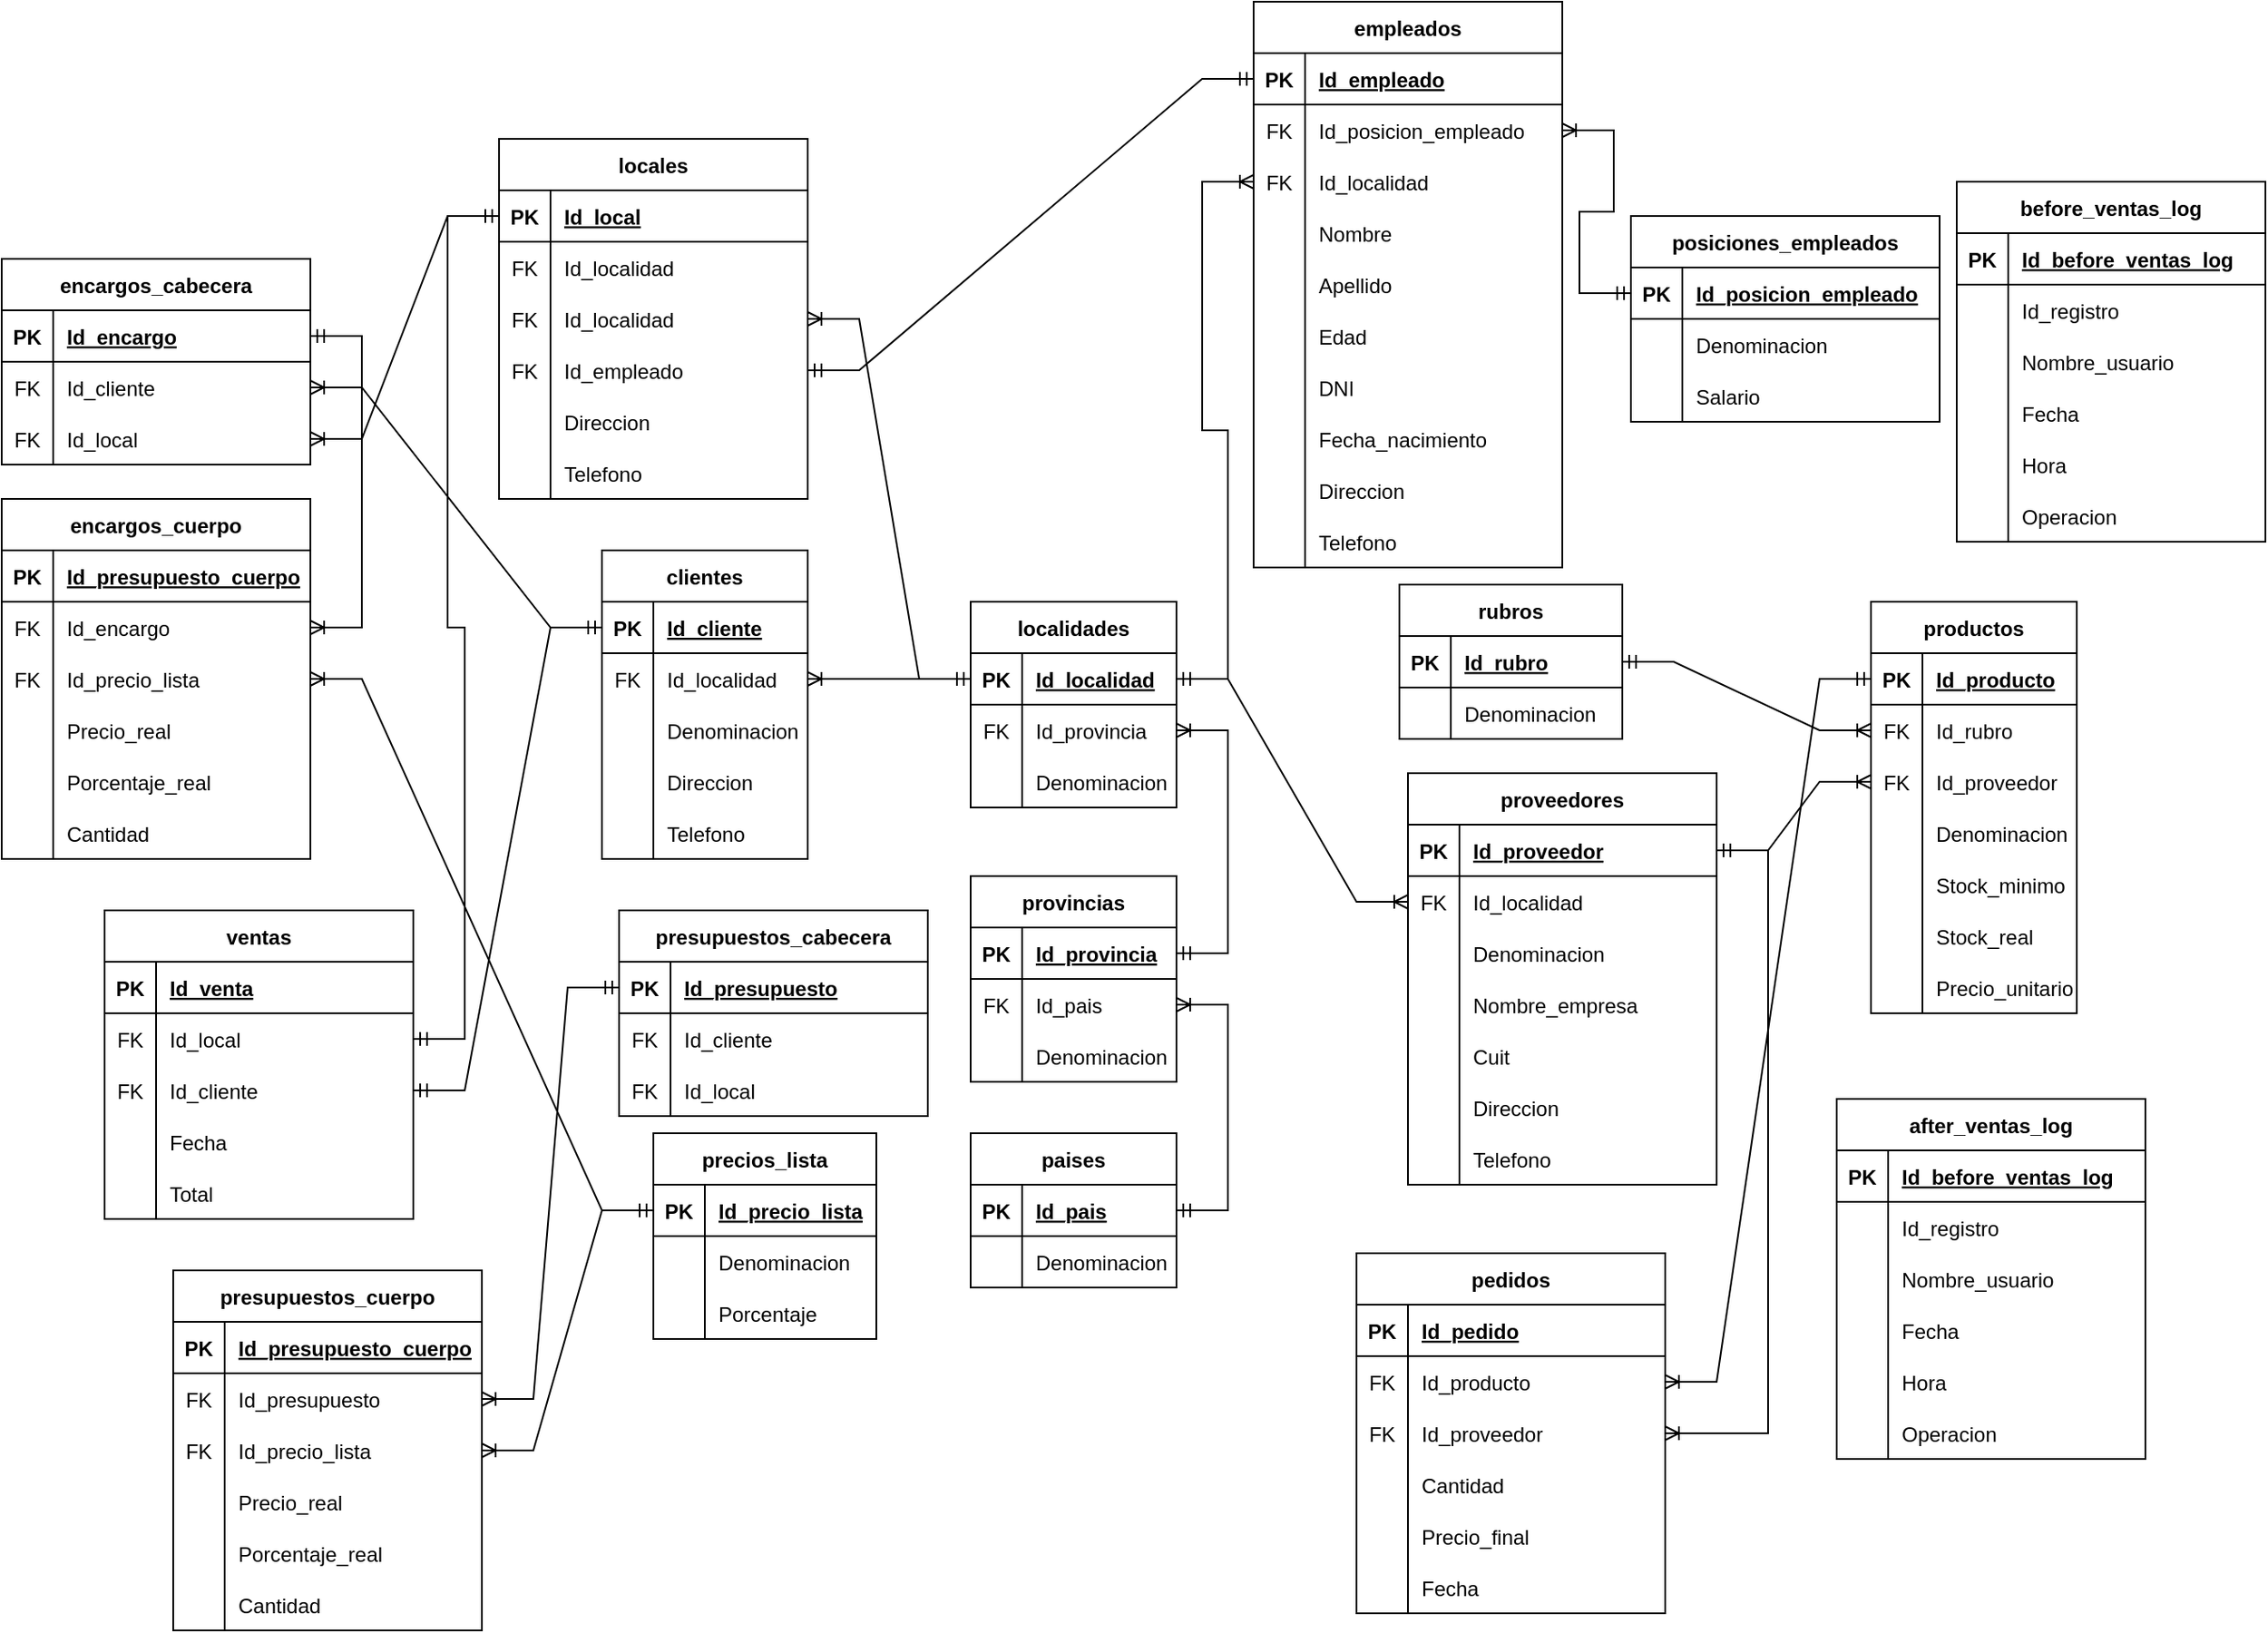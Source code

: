<mxfile version="21.1.2" type="device">
  <diagram id="f-H1O8Lusb9a88eSqe_Z" name="Página-1">
    <mxGraphModel dx="2390" dy="969" grid="0" gridSize="10" guides="0" tooltips="1" connect="1" arrows="1" fold="1" page="0" pageScale="1" pageWidth="850" pageHeight="1100" math="0" shadow="0">
      <root>
        <mxCell id="0" />
        <mxCell id="1" parent="0" />
        <mxCell id="HcHRWbCM5Q7eGgAiC2eO-1" value="paises" style="shape=table;startSize=30;container=1;collapsible=1;childLayout=tableLayout;fixedRows=1;rowLines=0;fontStyle=1;align=center;resizeLast=1;" parent="1" vertex="1">
          <mxGeometry x="625" y="740" width="120" height="90" as="geometry" />
        </mxCell>
        <mxCell id="HcHRWbCM5Q7eGgAiC2eO-2" value="" style="shape=tableRow;horizontal=0;startSize=0;swimlaneHead=0;swimlaneBody=0;fillColor=none;collapsible=0;dropTarget=0;points=[[0,0.5],[1,0.5]];portConstraint=eastwest;top=0;left=0;right=0;bottom=1;" parent="HcHRWbCM5Q7eGgAiC2eO-1" vertex="1">
          <mxGeometry y="30" width="120" height="30" as="geometry" />
        </mxCell>
        <mxCell id="HcHRWbCM5Q7eGgAiC2eO-3" value="PK" style="shape=partialRectangle;connectable=0;fillColor=none;top=0;left=0;bottom=0;right=0;fontStyle=1;overflow=hidden;" parent="HcHRWbCM5Q7eGgAiC2eO-2" vertex="1">
          <mxGeometry width="30" height="30" as="geometry">
            <mxRectangle width="30" height="30" as="alternateBounds" />
          </mxGeometry>
        </mxCell>
        <mxCell id="HcHRWbCM5Q7eGgAiC2eO-4" value="Id_pais" style="shape=partialRectangle;connectable=0;fillColor=none;top=0;left=0;bottom=0;right=0;align=left;spacingLeft=6;fontStyle=5;overflow=hidden;" parent="HcHRWbCM5Q7eGgAiC2eO-2" vertex="1">
          <mxGeometry x="30" width="90" height="30" as="geometry">
            <mxRectangle width="90" height="30" as="alternateBounds" />
          </mxGeometry>
        </mxCell>
        <mxCell id="HcHRWbCM5Q7eGgAiC2eO-5" value="" style="shape=tableRow;horizontal=0;startSize=0;swimlaneHead=0;swimlaneBody=0;fillColor=none;collapsible=0;dropTarget=0;points=[[0,0.5],[1,0.5]];portConstraint=eastwest;top=0;left=0;right=0;bottom=0;" parent="HcHRWbCM5Q7eGgAiC2eO-1" vertex="1">
          <mxGeometry y="60" width="120" height="30" as="geometry" />
        </mxCell>
        <mxCell id="HcHRWbCM5Q7eGgAiC2eO-6" value="" style="shape=partialRectangle;connectable=0;fillColor=none;top=0;left=0;bottom=0;right=0;editable=1;overflow=hidden;" parent="HcHRWbCM5Q7eGgAiC2eO-5" vertex="1">
          <mxGeometry width="30" height="30" as="geometry">
            <mxRectangle width="30" height="30" as="alternateBounds" />
          </mxGeometry>
        </mxCell>
        <mxCell id="HcHRWbCM5Q7eGgAiC2eO-7" value="Denominacion" style="shape=partialRectangle;connectable=0;fillColor=none;top=0;left=0;bottom=0;right=0;align=left;spacingLeft=6;overflow=hidden;" parent="HcHRWbCM5Q7eGgAiC2eO-5" vertex="1">
          <mxGeometry x="30" width="90" height="30" as="geometry">
            <mxRectangle width="90" height="30" as="alternateBounds" />
          </mxGeometry>
        </mxCell>
        <mxCell id="HcHRWbCM5Q7eGgAiC2eO-53" value="provincias" style="shape=table;startSize=30;container=1;collapsible=1;childLayout=tableLayout;fixedRows=1;rowLines=0;fontStyle=1;align=center;resizeLast=1;" parent="1" vertex="1">
          <mxGeometry x="625" y="590" width="120" height="120" as="geometry" />
        </mxCell>
        <mxCell id="HcHRWbCM5Q7eGgAiC2eO-54" value="" style="shape=tableRow;horizontal=0;startSize=0;swimlaneHead=0;swimlaneBody=0;fillColor=none;collapsible=0;dropTarget=0;points=[[0,0.5],[1,0.5]];portConstraint=eastwest;top=0;left=0;right=0;bottom=1;" parent="HcHRWbCM5Q7eGgAiC2eO-53" vertex="1">
          <mxGeometry y="30" width="120" height="30" as="geometry" />
        </mxCell>
        <mxCell id="HcHRWbCM5Q7eGgAiC2eO-55" value="PK" style="shape=partialRectangle;connectable=0;fillColor=none;top=0;left=0;bottom=0;right=0;fontStyle=1;overflow=hidden;" parent="HcHRWbCM5Q7eGgAiC2eO-54" vertex="1">
          <mxGeometry width="30" height="30" as="geometry">
            <mxRectangle width="30" height="30" as="alternateBounds" />
          </mxGeometry>
        </mxCell>
        <mxCell id="HcHRWbCM5Q7eGgAiC2eO-56" value="Id_provincia" style="shape=partialRectangle;connectable=0;fillColor=none;top=0;left=0;bottom=0;right=0;align=left;spacingLeft=6;fontStyle=5;overflow=hidden;" parent="HcHRWbCM5Q7eGgAiC2eO-54" vertex="1">
          <mxGeometry x="30" width="90" height="30" as="geometry">
            <mxRectangle width="90" height="30" as="alternateBounds" />
          </mxGeometry>
        </mxCell>
        <mxCell id="HcHRWbCM5Q7eGgAiC2eO-60" value="" style="shape=tableRow;horizontal=0;startSize=0;swimlaneHead=0;swimlaneBody=0;fillColor=none;collapsible=0;dropTarget=0;points=[[0,0.5],[1,0.5]];portConstraint=eastwest;top=0;left=0;right=0;bottom=0;" parent="HcHRWbCM5Q7eGgAiC2eO-53" vertex="1">
          <mxGeometry y="60" width="120" height="30" as="geometry" />
        </mxCell>
        <mxCell id="HcHRWbCM5Q7eGgAiC2eO-61" value="FK" style="shape=partialRectangle;connectable=0;fillColor=none;top=0;left=0;bottom=0;right=0;editable=1;overflow=hidden;" parent="HcHRWbCM5Q7eGgAiC2eO-60" vertex="1">
          <mxGeometry width="30" height="30" as="geometry">
            <mxRectangle width="30" height="30" as="alternateBounds" />
          </mxGeometry>
        </mxCell>
        <mxCell id="HcHRWbCM5Q7eGgAiC2eO-62" value="Id_pais" style="shape=partialRectangle;connectable=0;fillColor=none;top=0;left=0;bottom=0;right=0;align=left;spacingLeft=6;overflow=hidden;" parent="HcHRWbCM5Q7eGgAiC2eO-60" vertex="1">
          <mxGeometry x="30" width="90" height="30" as="geometry">
            <mxRectangle width="90" height="30" as="alternateBounds" />
          </mxGeometry>
        </mxCell>
        <mxCell id="HcHRWbCM5Q7eGgAiC2eO-63" value="" style="shape=tableRow;horizontal=0;startSize=0;swimlaneHead=0;swimlaneBody=0;fillColor=none;collapsible=0;dropTarget=0;points=[[0,0.5],[1,0.5]];portConstraint=eastwest;top=0;left=0;right=0;bottom=0;" parent="HcHRWbCM5Q7eGgAiC2eO-53" vertex="1">
          <mxGeometry y="90" width="120" height="30" as="geometry" />
        </mxCell>
        <mxCell id="HcHRWbCM5Q7eGgAiC2eO-64" value="" style="shape=partialRectangle;connectable=0;fillColor=none;top=0;left=0;bottom=0;right=0;editable=1;overflow=hidden;" parent="HcHRWbCM5Q7eGgAiC2eO-63" vertex="1">
          <mxGeometry width="30" height="30" as="geometry">
            <mxRectangle width="30" height="30" as="alternateBounds" />
          </mxGeometry>
        </mxCell>
        <mxCell id="HcHRWbCM5Q7eGgAiC2eO-65" value="Denominacion" style="shape=partialRectangle;connectable=0;fillColor=none;top=0;left=0;bottom=0;right=0;align=left;spacingLeft=6;overflow=hidden;" parent="HcHRWbCM5Q7eGgAiC2eO-63" vertex="1">
          <mxGeometry x="30" width="90" height="30" as="geometry">
            <mxRectangle width="90" height="30" as="alternateBounds" />
          </mxGeometry>
        </mxCell>
        <mxCell id="HcHRWbCM5Q7eGgAiC2eO-70" value="localidades" style="shape=table;startSize=30;container=1;collapsible=1;childLayout=tableLayout;fixedRows=1;rowLines=0;fontStyle=1;align=center;resizeLast=1;" parent="1" vertex="1">
          <mxGeometry x="625" y="430" width="120" height="120" as="geometry" />
        </mxCell>
        <mxCell id="HcHRWbCM5Q7eGgAiC2eO-71" value="" style="shape=tableRow;horizontal=0;startSize=0;swimlaneHead=0;swimlaneBody=0;fillColor=none;collapsible=0;dropTarget=0;points=[[0,0.5],[1,0.5]];portConstraint=eastwest;top=0;left=0;right=0;bottom=1;" parent="HcHRWbCM5Q7eGgAiC2eO-70" vertex="1">
          <mxGeometry y="30" width="120" height="30" as="geometry" />
        </mxCell>
        <mxCell id="HcHRWbCM5Q7eGgAiC2eO-72" value="PK" style="shape=partialRectangle;connectable=0;fillColor=none;top=0;left=0;bottom=0;right=0;fontStyle=1;overflow=hidden;" parent="HcHRWbCM5Q7eGgAiC2eO-71" vertex="1">
          <mxGeometry width="30" height="30" as="geometry">
            <mxRectangle width="30" height="30" as="alternateBounds" />
          </mxGeometry>
        </mxCell>
        <mxCell id="HcHRWbCM5Q7eGgAiC2eO-73" value="Id_localidad" style="shape=partialRectangle;connectable=0;fillColor=none;top=0;left=0;bottom=0;right=0;align=left;spacingLeft=6;fontStyle=5;overflow=hidden;" parent="HcHRWbCM5Q7eGgAiC2eO-71" vertex="1">
          <mxGeometry x="30" width="90" height="30" as="geometry">
            <mxRectangle width="90" height="30" as="alternateBounds" />
          </mxGeometry>
        </mxCell>
        <mxCell id="HcHRWbCM5Q7eGgAiC2eO-74" value="" style="shape=tableRow;horizontal=0;startSize=0;swimlaneHead=0;swimlaneBody=0;fillColor=none;collapsible=0;dropTarget=0;points=[[0,0.5],[1,0.5]];portConstraint=eastwest;top=0;left=0;right=0;bottom=0;" parent="HcHRWbCM5Q7eGgAiC2eO-70" vertex="1">
          <mxGeometry y="60" width="120" height="30" as="geometry" />
        </mxCell>
        <mxCell id="HcHRWbCM5Q7eGgAiC2eO-75" value="FK" style="shape=partialRectangle;connectable=0;fillColor=none;top=0;left=0;bottom=0;right=0;editable=1;overflow=hidden;" parent="HcHRWbCM5Q7eGgAiC2eO-74" vertex="1">
          <mxGeometry width="30" height="30" as="geometry">
            <mxRectangle width="30" height="30" as="alternateBounds" />
          </mxGeometry>
        </mxCell>
        <mxCell id="HcHRWbCM5Q7eGgAiC2eO-76" value="Id_provincia" style="shape=partialRectangle;connectable=0;fillColor=none;top=0;left=0;bottom=0;right=0;align=left;spacingLeft=6;overflow=hidden;" parent="HcHRWbCM5Q7eGgAiC2eO-74" vertex="1">
          <mxGeometry x="30" width="90" height="30" as="geometry">
            <mxRectangle width="90" height="30" as="alternateBounds" />
          </mxGeometry>
        </mxCell>
        <mxCell id="HcHRWbCM5Q7eGgAiC2eO-77" value="" style="shape=tableRow;horizontal=0;startSize=0;swimlaneHead=0;swimlaneBody=0;fillColor=none;collapsible=0;dropTarget=0;points=[[0,0.5],[1,0.5]];portConstraint=eastwest;top=0;left=0;right=0;bottom=0;" parent="HcHRWbCM5Q7eGgAiC2eO-70" vertex="1">
          <mxGeometry y="90" width="120" height="30" as="geometry" />
        </mxCell>
        <mxCell id="HcHRWbCM5Q7eGgAiC2eO-78" value="" style="shape=partialRectangle;connectable=0;fillColor=none;top=0;left=0;bottom=0;right=0;editable=1;overflow=hidden;" parent="HcHRWbCM5Q7eGgAiC2eO-77" vertex="1">
          <mxGeometry width="30" height="30" as="geometry">
            <mxRectangle width="30" height="30" as="alternateBounds" />
          </mxGeometry>
        </mxCell>
        <mxCell id="HcHRWbCM5Q7eGgAiC2eO-79" value="Denominacion" style="shape=partialRectangle;connectable=0;fillColor=none;top=0;left=0;bottom=0;right=0;align=left;spacingLeft=6;overflow=hidden;" parent="HcHRWbCM5Q7eGgAiC2eO-77" vertex="1">
          <mxGeometry x="30" width="90" height="30" as="geometry">
            <mxRectangle width="90" height="30" as="alternateBounds" />
          </mxGeometry>
        </mxCell>
        <mxCell id="HcHRWbCM5Q7eGgAiC2eO-80" value="" style="edgeStyle=entityRelationEdgeStyle;fontSize=12;html=1;endArrow=ERoneToMany;startArrow=ERmandOne;rounded=0;exitX=1;exitY=0.5;exitDx=0;exitDy=0;entryX=1;entryY=0.5;entryDx=0;entryDy=0;" parent="1" source="HcHRWbCM5Q7eGgAiC2eO-2" target="HcHRWbCM5Q7eGgAiC2eO-60" edge="1">
          <mxGeometry width="100" height="100" relative="1" as="geometry">
            <mxPoint x="500" y="430" as="sourcePoint" />
            <mxPoint x="600" y="330" as="targetPoint" />
          </mxGeometry>
        </mxCell>
        <mxCell id="HcHRWbCM5Q7eGgAiC2eO-81" value="" style="edgeStyle=entityRelationEdgeStyle;fontSize=12;html=1;endArrow=ERoneToMany;startArrow=ERmandOne;rounded=0;exitX=1;exitY=0.5;exitDx=0;exitDy=0;" parent="1" source="HcHRWbCM5Q7eGgAiC2eO-54" target="HcHRWbCM5Q7eGgAiC2eO-74" edge="1">
          <mxGeometry width="100" height="100" relative="1" as="geometry">
            <mxPoint x="460" y="476" as="sourcePoint" />
            <mxPoint x="520" y="506" as="targetPoint" />
          </mxGeometry>
        </mxCell>
        <mxCell id="HcHRWbCM5Q7eGgAiC2eO-82" value="clientes" style="shape=table;startSize=30;container=1;collapsible=1;childLayout=tableLayout;fixedRows=1;rowLines=0;fontStyle=1;align=center;resizeLast=1;" parent="1" vertex="1">
          <mxGeometry x="410" y="400" width="120" height="180" as="geometry" />
        </mxCell>
        <mxCell id="HcHRWbCM5Q7eGgAiC2eO-83" value="" style="shape=tableRow;horizontal=0;startSize=0;swimlaneHead=0;swimlaneBody=0;fillColor=none;collapsible=0;dropTarget=0;points=[[0,0.5],[1,0.5]];portConstraint=eastwest;top=0;left=0;right=0;bottom=1;" parent="HcHRWbCM5Q7eGgAiC2eO-82" vertex="1">
          <mxGeometry y="30" width="120" height="30" as="geometry" />
        </mxCell>
        <mxCell id="HcHRWbCM5Q7eGgAiC2eO-84" value="PK" style="shape=partialRectangle;connectable=0;fillColor=none;top=0;left=0;bottom=0;right=0;fontStyle=1;overflow=hidden;" parent="HcHRWbCM5Q7eGgAiC2eO-83" vertex="1">
          <mxGeometry width="30" height="30" as="geometry">
            <mxRectangle width="30" height="30" as="alternateBounds" />
          </mxGeometry>
        </mxCell>
        <mxCell id="HcHRWbCM5Q7eGgAiC2eO-85" value="Id_cliente" style="shape=partialRectangle;connectable=0;fillColor=none;top=0;left=0;bottom=0;right=0;align=left;spacingLeft=6;fontStyle=5;overflow=hidden;" parent="HcHRWbCM5Q7eGgAiC2eO-83" vertex="1">
          <mxGeometry x="30" width="90" height="30" as="geometry">
            <mxRectangle width="90" height="30" as="alternateBounds" />
          </mxGeometry>
        </mxCell>
        <mxCell id="HcHRWbCM5Q7eGgAiC2eO-86" value="" style="shape=tableRow;horizontal=0;startSize=0;swimlaneHead=0;swimlaneBody=0;fillColor=none;collapsible=0;dropTarget=0;points=[[0,0.5],[1,0.5]];portConstraint=eastwest;top=0;left=0;right=0;bottom=0;" parent="HcHRWbCM5Q7eGgAiC2eO-82" vertex="1">
          <mxGeometry y="60" width="120" height="30" as="geometry" />
        </mxCell>
        <mxCell id="HcHRWbCM5Q7eGgAiC2eO-87" value="FK" style="shape=partialRectangle;connectable=0;fillColor=none;top=0;left=0;bottom=0;right=0;editable=1;overflow=hidden;" parent="HcHRWbCM5Q7eGgAiC2eO-86" vertex="1">
          <mxGeometry width="30" height="30" as="geometry">
            <mxRectangle width="30" height="30" as="alternateBounds" />
          </mxGeometry>
        </mxCell>
        <mxCell id="HcHRWbCM5Q7eGgAiC2eO-88" value="Id_localidad" style="shape=partialRectangle;connectable=0;fillColor=none;top=0;left=0;bottom=0;right=0;align=left;spacingLeft=6;overflow=hidden;" parent="HcHRWbCM5Q7eGgAiC2eO-86" vertex="1">
          <mxGeometry x="30" width="90" height="30" as="geometry">
            <mxRectangle width="90" height="30" as="alternateBounds" />
          </mxGeometry>
        </mxCell>
        <mxCell id="HcHRWbCM5Q7eGgAiC2eO-89" value="" style="shape=tableRow;horizontal=0;startSize=0;swimlaneHead=0;swimlaneBody=0;fillColor=none;collapsible=0;dropTarget=0;points=[[0,0.5],[1,0.5]];portConstraint=eastwest;top=0;left=0;right=0;bottom=0;" parent="HcHRWbCM5Q7eGgAiC2eO-82" vertex="1">
          <mxGeometry y="90" width="120" height="30" as="geometry" />
        </mxCell>
        <mxCell id="HcHRWbCM5Q7eGgAiC2eO-90" value="" style="shape=partialRectangle;connectable=0;fillColor=none;top=0;left=0;bottom=0;right=0;editable=1;overflow=hidden;" parent="HcHRWbCM5Q7eGgAiC2eO-89" vertex="1">
          <mxGeometry width="30" height="30" as="geometry">
            <mxRectangle width="30" height="30" as="alternateBounds" />
          </mxGeometry>
        </mxCell>
        <mxCell id="HcHRWbCM5Q7eGgAiC2eO-91" value="Denominacion" style="shape=partialRectangle;connectable=0;fillColor=none;top=0;left=0;bottom=0;right=0;align=left;spacingLeft=6;overflow=hidden;" parent="HcHRWbCM5Q7eGgAiC2eO-89" vertex="1">
          <mxGeometry x="30" width="90" height="30" as="geometry">
            <mxRectangle width="90" height="30" as="alternateBounds" />
          </mxGeometry>
        </mxCell>
        <mxCell id="HcHRWbCM5Q7eGgAiC2eO-92" value="" style="shape=tableRow;horizontal=0;startSize=0;swimlaneHead=0;swimlaneBody=0;fillColor=none;collapsible=0;dropTarget=0;points=[[0,0.5],[1,0.5]];portConstraint=eastwest;top=0;left=0;right=0;bottom=0;" parent="HcHRWbCM5Q7eGgAiC2eO-82" vertex="1">
          <mxGeometry y="120" width="120" height="30" as="geometry" />
        </mxCell>
        <mxCell id="HcHRWbCM5Q7eGgAiC2eO-93" value="" style="shape=partialRectangle;connectable=0;fillColor=none;top=0;left=0;bottom=0;right=0;editable=1;overflow=hidden;" parent="HcHRWbCM5Q7eGgAiC2eO-92" vertex="1">
          <mxGeometry width="30" height="30" as="geometry">
            <mxRectangle width="30" height="30" as="alternateBounds" />
          </mxGeometry>
        </mxCell>
        <mxCell id="HcHRWbCM5Q7eGgAiC2eO-94" value="Direccion" style="shape=partialRectangle;connectable=0;fillColor=none;top=0;left=0;bottom=0;right=0;align=left;spacingLeft=6;overflow=hidden;" parent="HcHRWbCM5Q7eGgAiC2eO-92" vertex="1">
          <mxGeometry x="30" width="90" height="30" as="geometry">
            <mxRectangle width="90" height="30" as="alternateBounds" />
          </mxGeometry>
        </mxCell>
        <mxCell id="HcHRWbCM5Q7eGgAiC2eO-95" value="" style="shape=tableRow;horizontal=0;startSize=0;swimlaneHead=0;swimlaneBody=0;fillColor=none;collapsible=0;dropTarget=0;points=[[0,0.5],[1,0.5]];portConstraint=eastwest;top=0;left=0;right=0;bottom=0;" parent="HcHRWbCM5Q7eGgAiC2eO-82" vertex="1">
          <mxGeometry y="150" width="120" height="30" as="geometry" />
        </mxCell>
        <mxCell id="HcHRWbCM5Q7eGgAiC2eO-96" value="" style="shape=partialRectangle;connectable=0;fillColor=none;top=0;left=0;bottom=0;right=0;editable=1;overflow=hidden;" parent="HcHRWbCM5Q7eGgAiC2eO-95" vertex="1">
          <mxGeometry width="30" height="30" as="geometry">
            <mxRectangle width="30" height="30" as="alternateBounds" />
          </mxGeometry>
        </mxCell>
        <mxCell id="HcHRWbCM5Q7eGgAiC2eO-97" value="Telefono" style="shape=partialRectangle;connectable=0;fillColor=none;top=0;left=0;bottom=0;right=0;align=left;spacingLeft=6;overflow=hidden;" parent="HcHRWbCM5Q7eGgAiC2eO-95" vertex="1">
          <mxGeometry x="30" width="90" height="30" as="geometry">
            <mxRectangle width="90" height="30" as="alternateBounds" />
          </mxGeometry>
        </mxCell>
        <mxCell id="HcHRWbCM5Q7eGgAiC2eO-99" value="precios_lista" style="shape=table;startSize=30;container=1;collapsible=1;childLayout=tableLayout;fixedRows=1;rowLines=0;fontStyle=1;align=center;resizeLast=1;" parent="1" vertex="1">
          <mxGeometry x="440" y="740" width="130" height="120" as="geometry" />
        </mxCell>
        <mxCell id="HcHRWbCM5Q7eGgAiC2eO-100" value="" style="shape=tableRow;horizontal=0;startSize=0;swimlaneHead=0;swimlaneBody=0;fillColor=none;collapsible=0;dropTarget=0;points=[[0,0.5],[1,0.5]];portConstraint=eastwest;top=0;left=0;right=0;bottom=1;" parent="HcHRWbCM5Q7eGgAiC2eO-99" vertex="1">
          <mxGeometry y="30" width="130" height="30" as="geometry" />
        </mxCell>
        <mxCell id="HcHRWbCM5Q7eGgAiC2eO-101" value="PK" style="shape=partialRectangle;connectable=0;fillColor=none;top=0;left=0;bottom=0;right=0;fontStyle=1;overflow=hidden;" parent="HcHRWbCM5Q7eGgAiC2eO-100" vertex="1">
          <mxGeometry width="30" height="30" as="geometry">
            <mxRectangle width="30" height="30" as="alternateBounds" />
          </mxGeometry>
        </mxCell>
        <mxCell id="HcHRWbCM5Q7eGgAiC2eO-102" value="Id_precio_lista" style="shape=partialRectangle;connectable=0;fillColor=none;top=0;left=0;bottom=0;right=0;align=left;spacingLeft=6;fontStyle=5;overflow=hidden;" parent="HcHRWbCM5Q7eGgAiC2eO-100" vertex="1">
          <mxGeometry x="30" width="100" height="30" as="geometry">
            <mxRectangle width="100" height="30" as="alternateBounds" />
          </mxGeometry>
        </mxCell>
        <mxCell id="HcHRWbCM5Q7eGgAiC2eO-106" value="" style="shape=tableRow;horizontal=0;startSize=0;swimlaneHead=0;swimlaneBody=0;fillColor=none;collapsible=0;dropTarget=0;points=[[0,0.5],[1,0.5]];portConstraint=eastwest;top=0;left=0;right=0;bottom=0;" parent="HcHRWbCM5Q7eGgAiC2eO-99" vertex="1">
          <mxGeometry y="60" width="130" height="30" as="geometry" />
        </mxCell>
        <mxCell id="HcHRWbCM5Q7eGgAiC2eO-107" value="" style="shape=partialRectangle;connectable=0;fillColor=none;top=0;left=0;bottom=0;right=0;editable=1;overflow=hidden;" parent="HcHRWbCM5Q7eGgAiC2eO-106" vertex="1">
          <mxGeometry width="30" height="30" as="geometry">
            <mxRectangle width="30" height="30" as="alternateBounds" />
          </mxGeometry>
        </mxCell>
        <mxCell id="HcHRWbCM5Q7eGgAiC2eO-108" value="Denominacion" style="shape=partialRectangle;connectable=0;fillColor=none;top=0;left=0;bottom=0;right=0;align=left;spacingLeft=6;overflow=hidden;" parent="HcHRWbCM5Q7eGgAiC2eO-106" vertex="1">
          <mxGeometry x="30" width="100" height="30" as="geometry">
            <mxRectangle width="100" height="30" as="alternateBounds" />
          </mxGeometry>
        </mxCell>
        <mxCell id="HcHRWbCM5Q7eGgAiC2eO-109" value="" style="shape=tableRow;horizontal=0;startSize=0;swimlaneHead=0;swimlaneBody=0;fillColor=none;collapsible=0;dropTarget=0;points=[[0,0.5],[1,0.5]];portConstraint=eastwest;top=0;left=0;right=0;bottom=0;" parent="HcHRWbCM5Q7eGgAiC2eO-99" vertex="1">
          <mxGeometry y="90" width="130" height="30" as="geometry" />
        </mxCell>
        <mxCell id="HcHRWbCM5Q7eGgAiC2eO-110" value="" style="shape=partialRectangle;connectable=0;fillColor=none;top=0;left=0;bottom=0;right=0;editable=1;overflow=hidden;" parent="HcHRWbCM5Q7eGgAiC2eO-109" vertex="1">
          <mxGeometry width="30" height="30" as="geometry">
            <mxRectangle width="30" height="30" as="alternateBounds" />
          </mxGeometry>
        </mxCell>
        <mxCell id="HcHRWbCM5Q7eGgAiC2eO-111" value="Porcentaje" style="shape=partialRectangle;connectable=0;fillColor=none;top=0;left=0;bottom=0;right=0;align=left;spacingLeft=6;overflow=hidden;" parent="HcHRWbCM5Q7eGgAiC2eO-109" vertex="1">
          <mxGeometry x="30" width="100" height="30" as="geometry">
            <mxRectangle width="100" height="30" as="alternateBounds" />
          </mxGeometry>
        </mxCell>
        <mxCell id="HcHRWbCM5Q7eGgAiC2eO-115" value="rubros" style="shape=table;startSize=30;container=1;collapsible=1;childLayout=tableLayout;fixedRows=1;rowLines=0;fontStyle=1;align=center;resizeLast=1;" parent="1" vertex="1">
          <mxGeometry x="875" y="420" width="130" height="90" as="geometry" />
        </mxCell>
        <mxCell id="HcHRWbCM5Q7eGgAiC2eO-116" value="" style="shape=tableRow;horizontal=0;startSize=0;swimlaneHead=0;swimlaneBody=0;fillColor=none;collapsible=0;dropTarget=0;points=[[0,0.5],[1,0.5]];portConstraint=eastwest;top=0;left=0;right=0;bottom=1;" parent="HcHRWbCM5Q7eGgAiC2eO-115" vertex="1">
          <mxGeometry y="30" width="130" height="30" as="geometry" />
        </mxCell>
        <mxCell id="HcHRWbCM5Q7eGgAiC2eO-117" value="PK" style="shape=partialRectangle;connectable=0;fillColor=none;top=0;left=0;bottom=0;right=0;fontStyle=1;overflow=hidden;" parent="HcHRWbCM5Q7eGgAiC2eO-116" vertex="1">
          <mxGeometry width="30" height="30" as="geometry">
            <mxRectangle width="30" height="30" as="alternateBounds" />
          </mxGeometry>
        </mxCell>
        <mxCell id="HcHRWbCM5Q7eGgAiC2eO-118" value="Id_rubro" style="shape=partialRectangle;connectable=0;fillColor=none;top=0;left=0;bottom=0;right=0;align=left;spacingLeft=6;fontStyle=5;overflow=hidden;" parent="HcHRWbCM5Q7eGgAiC2eO-116" vertex="1">
          <mxGeometry x="30" width="100" height="30" as="geometry">
            <mxRectangle width="100" height="30" as="alternateBounds" />
          </mxGeometry>
        </mxCell>
        <mxCell id="HcHRWbCM5Q7eGgAiC2eO-119" value="" style="shape=tableRow;horizontal=0;startSize=0;swimlaneHead=0;swimlaneBody=0;fillColor=none;collapsible=0;dropTarget=0;points=[[0,0.5],[1,0.5]];portConstraint=eastwest;top=0;left=0;right=0;bottom=0;" parent="HcHRWbCM5Q7eGgAiC2eO-115" vertex="1">
          <mxGeometry y="60" width="130" height="30" as="geometry" />
        </mxCell>
        <mxCell id="HcHRWbCM5Q7eGgAiC2eO-120" value="" style="shape=partialRectangle;connectable=0;fillColor=none;top=0;left=0;bottom=0;right=0;editable=1;overflow=hidden;" parent="HcHRWbCM5Q7eGgAiC2eO-119" vertex="1">
          <mxGeometry width="30" height="30" as="geometry">
            <mxRectangle width="30" height="30" as="alternateBounds" />
          </mxGeometry>
        </mxCell>
        <mxCell id="HcHRWbCM5Q7eGgAiC2eO-121" value="Denominacion" style="shape=partialRectangle;connectable=0;fillColor=none;top=0;left=0;bottom=0;right=0;align=left;spacingLeft=6;overflow=hidden;" parent="HcHRWbCM5Q7eGgAiC2eO-119" vertex="1">
          <mxGeometry x="30" width="100" height="30" as="geometry">
            <mxRectangle width="100" height="30" as="alternateBounds" />
          </mxGeometry>
        </mxCell>
        <mxCell id="HcHRWbCM5Q7eGgAiC2eO-125" value="before_ventas_log" style="shape=table;startSize=30;container=1;collapsible=1;childLayout=tableLayout;fixedRows=1;rowLines=0;fontStyle=1;align=center;resizeLast=1;" parent="1" vertex="1">
          <mxGeometry x="1200" y="185" width="180" height="210" as="geometry" />
        </mxCell>
        <mxCell id="HcHRWbCM5Q7eGgAiC2eO-126" value="" style="shape=tableRow;horizontal=0;startSize=0;swimlaneHead=0;swimlaneBody=0;fillColor=none;collapsible=0;dropTarget=0;points=[[0,0.5],[1,0.5]];portConstraint=eastwest;top=0;left=0;right=0;bottom=1;" parent="HcHRWbCM5Q7eGgAiC2eO-125" vertex="1">
          <mxGeometry y="30" width="180" height="30" as="geometry" />
        </mxCell>
        <mxCell id="HcHRWbCM5Q7eGgAiC2eO-127" value="PK" style="shape=partialRectangle;connectable=0;fillColor=none;top=0;left=0;bottom=0;right=0;fontStyle=1;overflow=hidden;" parent="HcHRWbCM5Q7eGgAiC2eO-126" vertex="1">
          <mxGeometry width="30" height="30" as="geometry">
            <mxRectangle width="30" height="30" as="alternateBounds" />
          </mxGeometry>
        </mxCell>
        <mxCell id="HcHRWbCM5Q7eGgAiC2eO-128" value="Id_before_ventas_log" style="shape=partialRectangle;connectable=0;fillColor=none;top=0;left=0;bottom=0;right=0;align=left;spacingLeft=6;fontStyle=5;overflow=hidden;" parent="HcHRWbCM5Q7eGgAiC2eO-126" vertex="1">
          <mxGeometry x="30" width="150" height="30" as="geometry">
            <mxRectangle width="150" height="30" as="alternateBounds" />
          </mxGeometry>
        </mxCell>
        <mxCell id="HcHRWbCM5Q7eGgAiC2eO-129" value="" style="shape=tableRow;horizontal=0;startSize=0;swimlaneHead=0;swimlaneBody=0;fillColor=none;collapsible=0;dropTarget=0;points=[[0,0.5],[1,0.5]];portConstraint=eastwest;top=0;left=0;right=0;bottom=0;" parent="HcHRWbCM5Q7eGgAiC2eO-125" vertex="1">
          <mxGeometry y="60" width="180" height="30" as="geometry" />
        </mxCell>
        <mxCell id="HcHRWbCM5Q7eGgAiC2eO-130" value="" style="shape=partialRectangle;connectable=0;fillColor=none;top=0;left=0;bottom=0;right=0;editable=1;overflow=hidden;" parent="HcHRWbCM5Q7eGgAiC2eO-129" vertex="1">
          <mxGeometry width="30" height="30" as="geometry">
            <mxRectangle width="30" height="30" as="alternateBounds" />
          </mxGeometry>
        </mxCell>
        <mxCell id="HcHRWbCM5Q7eGgAiC2eO-131" value="Id_registro" style="shape=partialRectangle;connectable=0;fillColor=none;top=0;left=0;bottom=0;right=0;align=left;spacingLeft=6;overflow=hidden;" parent="HcHRWbCM5Q7eGgAiC2eO-129" vertex="1">
          <mxGeometry x="30" width="150" height="30" as="geometry">
            <mxRectangle width="150" height="30" as="alternateBounds" />
          </mxGeometry>
        </mxCell>
        <mxCell id="HcHRWbCM5Q7eGgAiC2eO-132" value="" style="shape=tableRow;horizontal=0;startSize=0;swimlaneHead=0;swimlaneBody=0;fillColor=none;collapsible=0;dropTarget=0;points=[[0,0.5],[1,0.5]];portConstraint=eastwest;top=0;left=0;right=0;bottom=0;" parent="HcHRWbCM5Q7eGgAiC2eO-125" vertex="1">
          <mxGeometry y="90" width="180" height="30" as="geometry" />
        </mxCell>
        <mxCell id="HcHRWbCM5Q7eGgAiC2eO-133" value="" style="shape=partialRectangle;connectable=0;fillColor=none;top=0;left=0;bottom=0;right=0;editable=1;overflow=hidden;" parent="HcHRWbCM5Q7eGgAiC2eO-132" vertex="1">
          <mxGeometry width="30" height="30" as="geometry">
            <mxRectangle width="30" height="30" as="alternateBounds" />
          </mxGeometry>
        </mxCell>
        <mxCell id="HcHRWbCM5Q7eGgAiC2eO-134" value="Nombre_usuario" style="shape=partialRectangle;connectable=0;fillColor=none;top=0;left=0;bottom=0;right=0;align=left;spacingLeft=6;overflow=hidden;" parent="HcHRWbCM5Q7eGgAiC2eO-132" vertex="1">
          <mxGeometry x="30" width="150" height="30" as="geometry">
            <mxRectangle width="150" height="30" as="alternateBounds" />
          </mxGeometry>
        </mxCell>
        <mxCell id="HcHRWbCM5Q7eGgAiC2eO-135" value="" style="shape=tableRow;horizontal=0;startSize=0;swimlaneHead=0;swimlaneBody=0;fillColor=none;collapsible=0;dropTarget=0;points=[[0,0.5],[1,0.5]];portConstraint=eastwest;top=0;left=0;right=0;bottom=0;" parent="HcHRWbCM5Q7eGgAiC2eO-125" vertex="1">
          <mxGeometry y="120" width="180" height="30" as="geometry" />
        </mxCell>
        <mxCell id="HcHRWbCM5Q7eGgAiC2eO-136" value="" style="shape=partialRectangle;connectable=0;fillColor=none;top=0;left=0;bottom=0;right=0;editable=1;overflow=hidden;" parent="HcHRWbCM5Q7eGgAiC2eO-135" vertex="1">
          <mxGeometry width="30" height="30" as="geometry">
            <mxRectangle width="30" height="30" as="alternateBounds" />
          </mxGeometry>
        </mxCell>
        <mxCell id="HcHRWbCM5Q7eGgAiC2eO-137" value="Fecha" style="shape=partialRectangle;connectable=0;fillColor=none;top=0;left=0;bottom=0;right=0;align=left;spacingLeft=6;overflow=hidden;" parent="HcHRWbCM5Q7eGgAiC2eO-135" vertex="1">
          <mxGeometry x="30" width="150" height="30" as="geometry">
            <mxRectangle width="150" height="30" as="alternateBounds" />
          </mxGeometry>
        </mxCell>
        <mxCell id="HcHRWbCM5Q7eGgAiC2eO-138" value="" style="shape=tableRow;horizontal=0;startSize=0;swimlaneHead=0;swimlaneBody=0;fillColor=none;collapsible=0;dropTarget=0;points=[[0,0.5],[1,0.5]];portConstraint=eastwest;top=0;left=0;right=0;bottom=0;" parent="HcHRWbCM5Q7eGgAiC2eO-125" vertex="1">
          <mxGeometry y="150" width="180" height="30" as="geometry" />
        </mxCell>
        <mxCell id="HcHRWbCM5Q7eGgAiC2eO-139" value="" style="shape=partialRectangle;connectable=0;fillColor=none;top=0;left=0;bottom=0;right=0;editable=1;overflow=hidden;" parent="HcHRWbCM5Q7eGgAiC2eO-138" vertex="1">
          <mxGeometry width="30" height="30" as="geometry">
            <mxRectangle width="30" height="30" as="alternateBounds" />
          </mxGeometry>
        </mxCell>
        <mxCell id="HcHRWbCM5Q7eGgAiC2eO-140" value="Hora" style="shape=partialRectangle;connectable=0;fillColor=none;top=0;left=0;bottom=0;right=0;align=left;spacingLeft=6;overflow=hidden;" parent="HcHRWbCM5Q7eGgAiC2eO-138" vertex="1">
          <mxGeometry x="30" width="150" height="30" as="geometry">
            <mxRectangle width="150" height="30" as="alternateBounds" />
          </mxGeometry>
        </mxCell>
        <mxCell id="HcHRWbCM5Q7eGgAiC2eO-141" value="" style="shape=tableRow;horizontal=0;startSize=0;swimlaneHead=0;swimlaneBody=0;fillColor=none;collapsible=0;dropTarget=0;points=[[0,0.5],[1,0.5]];portConstraint=eastwest;top=0;left=0;right=0;bottom=0;" parent="HcHRWbCM5Q7eGgAiC2eO-125" vertex="1">
          <mxGeometry y="180" width="180" height="30" as="geometry" />
        </mxCell>
        <mxCell id="HcHRWbCM5Q7eGgAiC2eO-142" value="" style="shape=partialRectangle;connectable=0;fillColor=none;top=0;left=0;bottom=0;right=0;editable=1;overflow=hidden;" parent="HcHRWbCM5Q7eGgAiC2eO-141" vertex="1">
          <mxGeometry width="30" height="30" as="geometry">
            <mxRectangle width="30" height="30" as="alternateBounds" />
          </mxGeometry>
        </mxCell>
        <mxCell id="HcHRWbCM5Q7eGgAiC2eO-143" value="Operacion" style="shape=partialRectangle;connectable=0;fillColor=none;top=0;left=0;bottom=0;right=0;align=left;spacingLeft=6;overflow=hidden;" parent="HcHRWbCM5Q7eGgAiC2eO-141" vertex="1">
          <mxGeometry x="30" width="150" height="30" as="geometry">
            <mxRectangle width="150" height="30" as="alternateBounds" />
          </mxGeometry>
        </mxCell>
        <mxCell id="HcHRWbCM5Q7eGgAiC2eO-144" value="after_ventas_log" style="shape=table;startSize=30;container=1;collapsible=1;childLayout=tableLayout;fixedRows=1;rowLines=0;fontStyle=1;align=center;resizeLast=1;" parent="1" vertex="1">
          <mxGeometry x="1130" y="720" width="180" height="210" as="geometry" />
        </mxCell>
        <mxCell id="HcHRWbCM5Q7eGgAiC2eO-145" value="" style="shape=tableRow;horizontal=0;startSize=0;swimlaneHead=0;swimlaneBody=0;fillColor=none;collapsible=0;dropTarget=0;points=[[0,0.5],[1,0.5]];portConstraint=eastwest;top=0;left=0;right=0;bottom=1;" parent="HcHRWbCM5Q7eGgAiC2eO-144" vertex="1">
          <mxGeometry y="30" width="180" height="30" as="geometry" />
        </mxCell>
        <mxCell id="HcHRWbCM5Q7eGgAiC2eO-146" value="PK" style="shape=partialRectangle;connectable=0;fillColor=none;top=0;left=0;bottom=0;right=0;fontStyle=1;overflow=hidden;" parent="HcHRWbCM5Q7eGgAiC2eO-145" vertex="1">
          <mxGeometry width="30" height="30" as="geometry">
            <mxRectangle width="30" height="30" as="alternateBounds" />
          </mxGeometry>
        </mxCell>
        <mxCell id="HcHRWbCM5Q7eGgAiC2eO-147" value="Id_before_ventas_log" style="shape=partialRectangle;connectable=0;fillColor=none;top=0;left=0;bottom=0;right=0;align=left;spacingLeft=6;fontStyle=5;overflow=hidden;" parent="HcHRWbCM5Q7eGgAiC2eO-145" vertex="1">
          <mxGeometry x="30" width="150" height="30" as="geometry">
            <mxRectangle width="150" height="30" as="alternateBounds" />
          </mxGeometry>
        </mxCell>
        <mxCell id="HcHRWbCM5Q7eGgAiC2eO-148" value="" style="shape=tableRow;horizontal=0;startSize=0;swimlaneHead=0;swimlaneBody=0;fillColor=none;collapsible=0;dropTarget=0;points=[[0,0.5],[1,0.5]];portConstraint=eastwest;top=0;left=0;right=0;bottom=0;" parent="HcHRWbCM5Q7eGgAiC2eO-144" vertex="1">
          <mxGeometry y="60" width="180" height="30" as="geometry" />
        </mxCell>
        <mxCell id="HcHRWbCM5Q7eGgAiC2eO-149" value="" style="shape=partialRectangle;connectable=0;fillColor=none;top=0;left=0;bottom=0;right=0;editable=1;overflow=hidden;" parent="HcHRWbCM5Q7eGgAiC2eO-148" vertex="1">
          <mxGeometry width="30" height="30" as="geometry">
            <mxRectangle width="30" height="30" as="alternateBounds" />
          </mxGeometry>
        </mxCell>
        <mxCell id="HcHRWbCM5Q7eGgAiC2eO-150" value="Id_registro" style="shape=partialRectangle;connectable=0;fillColor=none;top=0;left=0;bottom=0;right=0;align=left;spacingLeft=6;overflow=hidden;" parent="HcHRWbCM5Q7eGgAiC2eO-148" vertex="1">
          <mxGeometry x="30" width="150" height="30" as="geometry">
            <mxRectangle width="150" height="30" as="alternateBounds" />
          </mxGeometry>
        </mxCell>
        <mxCell id="HcHRWbCM5Q7eGgAiC2eO-151" value="" style="shape=tableRow;horizontal=0;startSize=0;swimlaneHead=0;swimlaneBody=0;fillColor=none;collapsible=0;dropTarget=0;points=[[0,0.5],[1,0.5]];portConstraint=eastwest;top=0;left=0;right=0;bottom=0;" parent="HcHRWbCM5Q7eGgAiC2eO-144" vertex="1">
          <mxGeometry y="90" width="180" height="30" as="geometry" />
        </mxCell>
        <mxCell id="HcHRWbCM5Q7eGgAiC2eO-152" value="" style="shape=partialRectangle;connectable=0;fillColor=none;top=0;left=0;bottom=0;right=0;editable=1;overflow=hidden;" parent="HcHRWbCM5Q7eGgAiC2eO-151" vertex="1">
          <mxGeometry width="30" height="30" as="geometry">
            <mxRectangle width="30" height="30" as="alternateBounds" />
          </mxGeometry>
        </mxCell>
        <mxCell id="HcHRWbCM5Q7eGgAiC2eO-153" value="Nombre_usuario" style="shape=partialRectangle;connectable=0;fillColor=none;top=0;left=0;bottom=0;right=0;align=left;spacingLeft=6;overflow=hidden;" parent="HcHRWbCM5Q7eGgAiC2eO-151" vertex="1">
          <mxGeometry x="30" width="150" height="30" as="geometry">
            <mxRectangle width="150" height="30" as="alternateBounds" />
          </mxGeometry>
        </mxCell>
        <mxCell id="HcHRWbCM5Q7eGgAiC2eO-154" value="" style="shape=tableRow;horizontal=0;startSize=0;swimlaneHead=0;swimlaneBody=0;fillColor=none;collapsible=0;dropTarget=0;points=[[0,0.5],[1,0.5]];portConstraint=eastwest;top=0;left=0;right=0;bottom=0;" parent="HcHRWbCM5Q7eGgAiC2eO-144" vertex="1">
          <mxGeometry y="120" width="180" height="30" as="geometry" />
        </mxCell>
        <mxCell id="HcHRWbCM5Q7eGgAiC2eO-155" value="" style="shape=partialRectangle;connectable=0;fillColor=none;top=0;left=0;bottom=0;right=0;editable=1;overflow=hidden;" parent="HcHRWbCM5Q7eGgAiC2eO-154" vertex="1">
          <mxGeometry width="30" height="30" as="geometry">
            <mxRectangle width="30" height="30" as="alternateBounds" />
          </mxGeometry>
        </mxCell>
        <mxCell id="HcHRWbCM5Q7eGgAiC2eO-156" value="Fecha" style="shape=partialRectangle;connectable=0;fillColor=none;top=0;left=0;bottom=0;right=0;align=left;spacingLeft=6;overflow=hidden;" parent="HcHRWbCM5Q7eGgAiC2eO-154" vertex="1">
          <mxGeometry x="30" width="150" height="30" as="geometry">
            <mxRectangle width="150" height="30" as="alternateBounds" />
          </mxGeometry>
        </mxCell>
        <mxCell id="HcHRWbCM5Q7eGgAiC2eO-157" value="" style="shape=tableRow;horizontal=0;startSize=0;swimlaneHead=0;swimlaneBody=0;fillColor=none;collapsible=0;dropTarget=0;points=[[0,0.5],[1,0.5]];portConstraint=eastwest;top=0;left=0;right=0;bottom=0;" parent="HcHRWbCM5Q7eGgAiC2eO-144" vertex="1">
          <mxGeometry y="150" width="180" height="30" as="geometry" />
        </mxCell>
        <mxCell id="HcHRWbCM5Q7eGgAiC2eO-158" value="" style="shape=partialRectangle;connectable=0;fillColor=none;top=0;left=0;bottom=0;right=0;editable=1;overflow=hidden;" parent="HcHRWbCM5Q7eGgAiC2eO-157" vertex="1">
          <mxGeometry width="30" height="30" as="geometry">
            <mxRectangle width="30" height="30" as="alternateBounds" />
          </mxGeometry>
        </mxCell>
        <mxCell id="HcHRWbCM5Q7eGgAiC2eO-159" value="Hora" style="shape=partialRectangle;connectable=0;fillColor=none;top=0;left=0;bottom=0;right=0;align=left;spacingLeft=6;overflow=hidden;" parent="HcHRWbCM5Q7eGgAiC2eO-157" vertex="1">
          <mxGeometry x="30" width="150" height="30" as="geometry">
            <mxRectangle width="150" height="30" as="alternateBounds" />
          </mxGeometry>
        </mxCell>
        <mxCell id="HcHRWbCM5Q7eGgAiC2eO-160" value="" style="shape=tableRow;horizontal=0;startSize=0;swimlaneHead=0;swimlaneBody=0;fillColor=none;collapsible=0;dropTarget=0;points=[[0,0.5],[1,0.5]];portConstraint=eastwest;top=0;left=0;right=0;bottom=0;" parent="HcHRWbCM5Q7eGgAiC2eO-144" vertex="1">
          <mxGeometry y="180" width="180" height="30" as="geometry" />
        </mxCell>
        <mxCell id="HcHRWbCM5Q7eGgAiC2eO-161" value="" style="shape=partialRectangle;connectable=0;fillColor=none;top=0;left=0;bottom=0;right=0;editable=1;overflow=hidden;" parent="HcHRWbCM5Q7eGgAiC2eO-160" vertex="1">
          <mxGeometry width="30" height="30" as="geometry">
            <mxRectangle width="30" height="30" as="alternateBounds" />
          </mxGeometry>
        </mxCell>
        <mxCell id="HcHRWbCM5Q7eGgAiC2eO-162" value="Operacion" style="shape=partialRectangle;connectable=0;fillColor=none;top=0;left=0;bottom=0;right=0;align=left;spacingLeft=6;overflow=hidden;" parent="HcHRWbCM5Q7eGgAiC2eO-160" vertex="1">
          <mxGeometry x="30" width="150" height="30" as="geometry">
            <mxRectangle width="150" height="30" as="alternateBounds" />
          </mxGeometry>
        </mxCell>
        <mxCell id="HcHRWbCM5Q7eGgAiC2eO-163" value="proveedores" style="shape=table;startSize=30;container=1;collapsible=1;childLayout=tableLayout;fixedRows=1;rowLines=0;fontStyle=1;align=center;resizeLast=1;" parent="1" vertex="1">
          <mxGeometry x="880" y="530" width="180" height="240" as="geometry" />
        </mxCell>
        <mxCell id="HcHRWbCM5Q7eGgAiC2eO-164" value="" style="shape=tableRow;horizontal=0;startSize=0;swimlaneHead=0;swimlaneBody=0;fillColor=none;collapsible=0;dropTarget=0;points=[[0,0.5],[1,0.5]];portConstraint=eastwest;top=0;left=0;right=0;bottom=1;" parent="HcHRWbCM5Q7eGgAiC2eO-163" vertex="1">
          <mxGeometry y="30" width="180" height="30" as="geometry" />
        </mxCell>
        <mxCell id="HcHRWbCM5Q7eGgAiC2eO-165" value="PK" style="shape=partialRectangle;connectable=0;fillColor=none;top=0;left=0;bottom=0;right=0;fontStyle=1;overflow=hidden;" parent="HcHRWbCM5Q7eGgAiC2eO-164" vertex="1">
          <mxGeometry width="30" height="30" as="geometry">
            <mxRectangle width="30" height="30" as="alternateBounds" />
          </mxGeometry>
        </mxCell>
        <mxCell id="HcHRWbCM5Q7eGgAiC2eO-166" value="Id_proveedor" style="shape=partialRectangle;connectable=0;fillColor=none;top=0;left=0;bottom=0;right=0;align=left;spacingLeft=6;fontStyle=5;overflow=hidden;" parent="HcHRWbCM5Q7eGgAiC2eO-164" vertex="1">
          <mxGeometry x="30" width="150" height="30" as="geometry">
            <mxRectangle width="150" height="30" as="alternateBounds" />
          </mxGeometry>
        </mxCell>
        <mxCell id="HcHRWbCM5Q7eGgAiC2eO-167" value="" style="shape=tableRow;horizontal=0;startSize=0;swimlaneHead=0;swimlaneBody=0;fillColor=none;collapsible=0;dropTarget=0;points=[[0,0.5],[1,0.5]];portConstraint=eastwest;top=0;left=0;right=0;bottom=0;" parent="HcHRWbCM5Q7eGgAiC2eO-163" vertex="1">
          <mxGeometry y="60" width="180" height="30" as="geometry" />
        </mxCell>
        <mxCell id="HcHRWbCM5Q7eGgAiC2eO-168" value="FK" style="shape=partialRectangle;connectable=0;fillColor=none;top=0;left=0;bottom=0;right=0;editable=1;overflow=hidden;" parent="HcHRWbCM5Q7eGgAiC2eO-167" vertex="1">
          <mxGeometry width="30" height="30" as="geometry">
            <mxRectangle width="30" height="30" as="alternateBounds" />
          </mxGeometry>
        </mxCell>
        <mxCell id="HcHRWbCM5Q7eGgAiC2eO-169" value="Id_localidad" style="shape=partialRectangle;connectable=0;fillColor=none;top=0;left=0;bottom=0;right=0;align=left;spacingLeft=6;overflow=hidden;" parent="HcHRWbCM5Q7eGgAiC2eO-167" vertex="1">
          <mxGeometry x="30" width="150" height="30" as="geometry">
            <mxRectangle width="150" height="30" as="alternateBounds" />
          </mxGeometry>
        </mxCell>
        <mxCell id="HcHRWbCM5Q7eGgAiC2eO-170" value="" style="shape=tableRow;horizontal=0;startSize=0;swimlaneHead=0;swimlaneBody=0;fillColor=none;collapsible=0;dropTarget=0;points=[[0,0.5],[1,0.5]];portConstraint=eastwest;top=0;left=0;right=0;bottom=0;" parent="HcHRWbCM5Q7eGgAiC2eO-163" vertex="1">
          <mxGeometry y="90" width="180" height="30" as="geometry" />
        </mxCell>
        <mxCell id="HcHRWbCM5Q7eGgAiC2eO-171" value="" style="shape=partialRectangle;connectable=0;fillColor=none;top=0;left=0;bottom=0;right=0;editable=1;overflow=hidden;" parent="HcHRWbCM5Q7eGgAiC2eO-170" vertex="1">
          <mxGeometry width="30" height="30" as="geometry">
            <mxRectangle width="30" height="30" as="alternateBounds" />
          </mxGeometry>
        </mxCell>
        <mxCell id="HcHRWbCM5Q7eGgAiC2eO-172" value="Denominacion" style="shape=partialRectangle;connectable=0;fillColor=none;top=0;left=0;bottom=0;right=0;align=left;spacingLeft=6;overflow=hidden;" parent="HcHRWbCM5Q7eGgAiC2eO-170" vertex="1">
          <mxGeometry x="30" width="150" height="30" as="geometry">
            <mxRectangle width="150" height="30" as="alternateBounds" />
          </mxGeometry>
        </mxCell>
        <mxCell id="HcHRWbCM5Q7eGgAiC2eO-173" value="" style="shape=tableRow;horizontal=0;startSize=0;swimlaneHead=0;swimlaneBody=0;fillColor=none;collapsible=0;dropTarget=0;points=[[0,0.5],[1,0.5]];portConstraint=eastwest;top=0;left=0;right=0;bottom=0;" parent="HcHRWbCM5Q7eGgAiC2eO-163" vertex="1">
          <mxGeometry y="120" width="180" height="30" as="geometry" />
        </mxCell>
        <mxCell id="HcHRWbCM5Q7eGgAiC2eO-174" value="" style="shape=partialRectangle;connectable=0;fillColor=none;top=0;left=0;bottom=0;right=0;editable=1;overflow=hidden;" parent="HcHRWbCM5Q7eGgAiC2eO-173" vertex="1">
          <mxGeometry width="30" height="30" as="geometry">
            <mxRectangle width="30" height="30" as="alternateBounds" />
          </mxGeometry>
        </mxCell>
        <mxCell id="HcHRWbCM5Q7eGgAiC2eO-175" value="Nombre_empresa" style="shape=partialRectangle;connectable=0;fillColor=none;top=0;left=0;bottom=0;right=0;align=left;spacingLeft=6;overflow=hidden;" parent="HcHRWbCM5Q7eGgAiC2eO-173" vertex="1">
          <mxGeometry x="30" width="150" height="30" as="geometry">
            <mxRectangle width="150" height="30" as="alternateBounds" />
          </mxGeometry>
        </mxCell>
        <mxCell id="HcHRWbCM5Q7eGgAiC2eO-176" value="" style="shape=tableRow;horizontal=0;startSize=0;swimlaneHead=0;swimlaneBody=0;fillColor=none;collapsible=0;dropTarget=0;points=[[0,0.5],[1,0.5]];portConstraint=eastwest;top=0;left=0;right=0;bottom=0;" parent="HcHRWbCM5Q7eGgAiC2eO-163" vertex="1">
          <mxGeometry y="150" width="180" height="30" as="geometry" />
        </mxCell>
        <mxCell id="HcHRWbCM5Q7eGgAiC2eO-177" value="" style="shape=partialRectangle;connectable=0;fillColor=none;top=0;left=0;bottom=0;right=0;editable=1;overflow=hidden;" parent="HcHRWbCM5Q7eGgAiC2eO-176" vertex="1">
          <mxGeometry width="30" height="30" as="geometry">
            <mxRectangle width="30" height="30" as="alternateBounds" />
          </mxGeometry>
        </mxCell>
        <mxCell id="HcHRWbCM5Q7eGgAiC2eO-178" value="Cuit" style="shape=partialRectangle;connectable=0;fillColor=none;top=0;left=0;bottom=0;right=0;align=left;spacingLeft=6;overflow=hidden;" parent="HcHRWbCM5Q7eGgAiC2eO-176" vertex="1">
          <mxGeometry x="30" width="150" height="30" as="geometry">
            <mxRectangle width="150" height="30" as="alternateBounds" />
          </mxGeometry>
        </mxCell>
        <mxCell id="HcHRWbCM5Q7eGgAiC2eO-179" value="" style="shape=tableRow;horizontal=0;startSize=0;swimlaneHead=0;swimlaneBody=0;fillColor=none;collapsible=0;dropTarget=0;points=[[0,0.5],[1,0.5]];portConstraint=eastwest;top=0;left=0;right=0;bottom=0;" parent="HcHRWbCM5Q7eGgAiC2eO-163" vertex="1">
          <mxGeometry y="180" width="180" height="30" as="geometry" />
        </mxCell>
        <mxCell id="HcHRWbCM5Q7eGgAiC2eO-180" value="" style="shape=partialRectangle;connectable=0;fillColor=none;top=0;left=0;bottom=0;right=0;editable=1;overflow=hidden;" parent="HcHRWbCM5Q7eGgAiC2eO-179" vertex="1">
          <mxGeometry width="30" height="30" as="geometry">
            <mxRectangle width="30" height="30" as="alternateBounds" />
          </mxGeometry>
        </mxCell>
        <mxCell id="HcHRWbCM5Q7eGgAiC2eO-181" value="Direccion" style="shape=partialRectangle;connectable=0;fillColor=none;top=0;left=0;bottom=0;right=0;align=left;spacingLeft=6;overflow=hidden;" parent="HcHRWbCM5Q7eGgAiC2eO-179" vertex="1">
          <mxGeometry x="30" width="150" height="30" as="geometry">
            <mxRectangle width="150" height="30" as="alternateBounds" />
          </mxGeometry>
        </mxCell>
        <mxCell id="HcHRWbCM5Q7eGgAiC2eO-187" value="" style="shape=tableRow;horizontal=0;startSize=0;swimlaneHead=0;swimlaneBody=0;fillColor=none;collapsible=0;dropTarget=0;points=[[0,0.5],[1,0.5]];portConstraint=eastwest;top=0;left=0;right=0;bottom=0;" parent="HcHRWbCM5Q7eGgAiC2eO-163" vertex="1">
          <mxGeometry y="210" width="180" height="30" as="geometry" />
        </mxCell>
        <mxCell id="HcHRWbCM5Q7eGgAiC2eO-188" value="" style="shape=partialRectangle;connectable=0;fillColor=none;top=0;left=0;bottom=0;right=0;editable=1;overflow=hidden;" parent="HcHRWbCM5Q7eGgAiC2eO-187" vertex="1">
          <mxGeometry width="30" height="30" as="geometry">
            <mxRectangle width="30" height="30" as="alternateBounds" />
          </mxGeometry>
        </mxCell>
        <mxCell id="HcHRWbCM5Q7eGgAiC2eO-189" value="Telefono" style="shape=partialRectangle;connectable=0;fillColor=none;top=0;left=0;bottom=0;right=0;align=left;spacingLeft=6;overflow=hidden;" parent="HcHRWbCM5Q7eGgAiC2eO-187" vertex="1">
          <mxGeometry x="30" width="150" height="30" as="geometry">
            <mxRectangle width="150" height="30" as="alternateBounds" />
          </mxGeometry>
        </mxCell>
        <mxCell id="HcHRWbCM5Q7eGgAiC2eO-183" value="" style="edgeStyle=entityRelationEdgeStyle;fontSize=12;html=1;endArrow=ERoneToMany;startArrow=ERmandOne;rounded=0;entryX=1;entryY=0.5;entryDx=0;entryDy=0;exitX=0;exitY=0.5;exitDx=0;exitDy=0;" parent="1" source="HcHRWbCM5Q7eGgAiC2eO-71" target="HcHRWbCM5Q7eGgAiC2eO-86" edge="1">
          <mxGeometry width="100" height="100" relative="1" as="geometry">
            <mxPoint x="580" y="570" as="sourcePoint" />
            <mxPoint x="990" y="610" as="targetPoint" />
          </mxGeometry>
        </mxCell>
        <mxCell id="HcHRWbCM5Q7eGgAiC2eO-186" value="" style="edgeStyle=entityRelationEdgeStyle;fontSize=12;html=1;endArrow=ERoneToMany;startArrow=ERmandOne;rounded=0;entryX=0;entryY=0.5;entryDx=0;entryDy=0;exitX=1;exitY=0.5;exitDx=0;exitDy=0;" parent="1" source="HcHRWbCM5Q7eGgAiC2eO-71" target="HcHRWbCM5Q7eGgAiC2eO-167" edge="1">
          <mxGeometry width="100" height="100" relative="1" as="geometry">
            <mxPoint x="840" y="506" as="sourcePoint" />
            <mxPoint x="910" y="775" as="targetPoint" />
          </mxGeometry>
        </mxCell>
        <mxCell id="hgcp8xAfbeYtOFvWS92M-2" value="productos" style="shape=table;startSize=30;container=1;collapsible=1;childLayout=tableLayout;fixedRows=1;rowLines=0;fontStyle=1;align=center;resizeLast=1;" vertex="1" parent="1">
          <mxGeometry x="1150" y="430" width="120" height="240" as="geometry" />
        </mxCell>
        <mxCell id="hgcp8xAfbeYtOFvWS92M-3" value="" style="shape=tableRow;horizontal=0;startSize=0;swimlaneHead=0;swimlaneBody=0;fillColor=none;collapsible=0;dropTarget=0;points=[[0,0.5],[1,0.5]];portConstraint=eastwest;top=0;left=0;right=0;bottom=1;" vertex="1" parent="hgcp8xAfbeYtOFvWS92M-2">
          <mxGeometry y="30" width="120" height="30" as="geometry" />
        </mxCell>
        <mxCell id="hgcp8xAfbeYtOFvWS92M-4" value="PK" style="shape=partialRectangle;connectable=0;fillColor=none;top=0;left=0;bottom=0;right=0;fontStyle=1;overflow=hidden;" vertex="1" parent="hgcp8xAfbeYtOFvWS92M-3">
          <mxGeometry width="30" height="30" as="geometry">
            <mxRectangle width="30" height="30" as="alternateBounds" />
          </mxGeometry>
        </mxCell>
        <mxCell id="hgcp8xAfbeYtOFvWS92M-5" value="Id_producto" style="shape=partialRectangle;connectable=0;fillColor=none;top=0;left=0;bottom=0;right=0;align=left;spacingLeft=6;fontStyle=5;overflow=hidden;" vertex="1" parent="hgcp8xAfbeYtOFvWS92M-3">
          <mxGeometry x="30" width="90" height="30" as="geometry">
            <mxRectangle width="90" height="30" as="alternateBounds" />
          </mxGeometry>
        </mxCell>
        <mxCell id="hgcp8xAfbeYtOFvWS92M-9" value="" style="shape=tableRow;horizontal=0;startSize=0;swimlaneHead=0;swimlaneBody=0;fillColor=none;collapsible=0;dropTarget=0;points=[[0,0.5],[1,0.5]];portConstraint=eastwest;top=0;left=0;right=0;bottom=0;" vertex="1" parent="hgcp8xAfbeYtOFvWS92M-2">
          <mxGeometry y="60" width="120" height="30" as="geometry" />
        </mxCell>
        <mxCell id="hgcp8xAfbeYtOFvWS92M-10" value="FK" style="shape=partialRectangle;connectable=0;fillColor=none;top=0;left=0;bottom=0;right=0;editable=1;overflow=hidden;" vertex="1" parent="hgcp8xAfbeYtOFvWS92M-9">
          <mxGeometry width="30" height="30" as="geometry">
            <mxRectangle width="30" height="30" as="alternateBounds" />
          </mxGeometry>
        </mxCell>
        <mxCell id="hgcp8xAfbeYtOFvWS92M-11" value="Id_rubro" style="shape=partialRectangle;connectable=0;fillColor=none;top=0;left=0;bottom=0;right=0;align=left;spacingLeft=6;overflow=hidden;" vertex="1" parent="hgcp8xAfbeYtOFvWS92M-9">
          <mxGeometry x="30" width="90" height="30" as="geometry">
            <mxRectangle width="90" height="30" as="alternateBounds" />
          </mxGeometry>
        </mxCell>
        <mxCell id="hgcp8xAfbeYtOFvWS92M-18" value="" style="shape=tableRow;horizontal=0;startSize=0;swimlaneHead=0;swimlaneBody=0;fillColor=none;collapsible=0;dropTarget=0;points=[[0,0.5],[1,0.5]];portConstraint=eastwest;top=0;left=0;right=0;bottom=0;" vertex="1" parent="hgcp8xAfbeYtOFvWS92M-2">
          <mxGeometry y="90" width="120" height="30" as="geometry" />
        </mxCell>
        <mxCell id="hgcp8xAfbeYtOFvWS92M-19" value="FK" style="shape=partialRectangle;connectable=0;fillColor=none;top=0;left=0;bottom=0;right=0;editable=1;overflow=hidden;" vertex="1" parent="hgcp8xAfbeYtOFvWS92M-18">
          <mxGeometry width="30" height="30" as="geometry">
            <mxRectangle width="30" height="30" as="alternateBounds" />
          </mxGeometry>
        </mxCell>
        <mxCell id="hgcp8xAfbeYtOFvWS92M-20" value="Id_proveedor" style="shape=partialRectangle;connectable=0;fillColor=none;top=0;left=0;bottom=0;right=0;align=left;spacingLeft=6;overflow=hidden;" vertex="1" parent="hgcp8xAfbeYtOFvWS92M-18">
          <mxGeometry x="30" width="90" height="30" as="geometry">
            <mxRectangle width="90" height="30" as="alternateBounds" />
          </mxGeometry>
        </mxCell>
        <mxCell id="hgcp8xAfbeYtOFvWS92M-25" value="" style="shape=tableRow;horizontal=0;startSize=0;swimlaneHead=0;swimlaneBody=0;fillColor=none;collapsible=0;dropTarget=0;points=[[0,0.5],[1,0.5]];portConstraint=eastwest;top=0;left=0;right=0;bottom=0;" vertex="1" parent="hgcp8xAfbeYtOFvWS92M-2">
          <mxGeometry y="120" width="120" height="30" as="geometry" />
        </mxCell>
        <mxCell id="hgcp8xAfbeYtOFvWS92M-26" value="" style="shape=partialRectangle;connectable=0;fillColor=none;top=0;left=0;bottom=0;right=0;editable=1;overflow=hidden;" vertex="1" parent="hgcp8xAfbeYtOFvWS92M-25">
          <mxGeometry width="30" height="30" as="geometry">
            <mxRectangle width="30" height="30" as="alternateBounds" />
          </mxGeometry>
        </mxCell>
        <mxCell id="hgcp8xAfbeYtOFvWS92M-27" value="Denominacion" style="shape=partialRectangle;connectable=0;fillColor=none;top=0;left=0;bottom=0;right=0;align=left;spacingLeft=6;overflow=hidden;" vertex="1" parent="hgcp8xAfbeYtOFvWS92M-25">
          <mxGeometry x="30" width="90" height="30" as="geometry">
            <mxRectangle width="90" height="30" as="alternateBounds" />
          </mxGeometry>
        </mxCell>
        <mxCell id="hgcp8xAfbeYtOFvWS92M-28" value="" style="shape=tableRow;horizontal=0;startSize=0;swimlaneHead=0;swimlaneBody=0;fillColor=none;collapsible=0;dropTarget=0;points=[[0,0.5],[1,0.5]];portConstraint=eastwest;top=0;left=0;right=0;bottom=0;" vertex="1" parent="hgcp8xAfbeYtOFvWS92M-2">
          <mxGeometry y="150" width="120" height="30" as="geometry" />
        </mxCell>
        <mxCell id="hgcp8xAfbeYtOFvWS92M-29" value="" style="shape=partialRectangle;connectable=0;fillColor=none;top=0;left=0;bottom=0;right=0;editable=1;overflow=hidden;" vertex="1" parent="hgcp8xAfbeYtOFvWS92M-28">
          <mxGeometry width="30" height="30" as="geometry">
            <mxRectangle width="30" height="30" as="alternateBounds" />
          </mxGeometry>
        </mxCell>
        <mxCell id="hgcp8xAfbeYtOFvWS92M-30" value="Stock_minimo" style="shape=partialRectangle;connectable=0;fillColor=none;top=0;left=0;bottom=0;right=0;align=left;spacingLeft=6;overflow=hidden;" vertex="1" parent="hgcp8xAfbeYtOFvWS92M-28">
          <mxGeometry x="30" width="90" height="30" as="geometry">
            <mxRectangle width="90" height="30" as="alternateBounds" />
          </mxGeometry>
        </mxCell>
        <mxCell id="hgcp8xAfbeYtOFvWS92M-31" value="" style="shape=tableRow;horizontal=0;startSize=0;swimlaneHead=0;swimlaneBody=0;fillColor=none;collapsible=0;dropTarget=0;points=[[0,0.5],[1,0.5]];portConstraint=eastwest;top=0;left=0;right=0;bottom=0;" vertex="1" parent="hgcp8xAfbeYtOFvWS92M-2">
          <mxGeometry y="180" width="120" height="30" as="geometry" />
        </mxCell>
        <mxCell id="hgcp8xAfbeYtOFvWS92M-32" value="" style="shape=partialRectangle;connectable=0;fillColor=none;top=0;left=0;bottom=0;right=0;editable=1;overflow=hidden;" vertex="1" parent="hgcp8xAfbeYtOFvWS92M-31">
          <mxGeometry width="30" height="30" as="geometry">
            <mxRectangle width="30" height="30" as="alternateBounds" />
          </mxGeometry>
        </mxCell>
        <mxCell id="hgcp8xAfbeYtOFvWS92M-33" value="Stock_real" style="shape=partialRectangle;connectable=0;fillColor=none;top=0;left=0;bottom=0;right=0;align=left;spacingLeft=6;overflow=hidden;" vertex="1" parent="hgcp8xAfbeYtOFvWS92M-31">
          <mxGeometry x="30" width="90" height="30" as="geometry">
            <mxRectangle width="90" height="30" as="alternateBounds" />
          </mxGeometry>
        </mxCell>
        <mxCell id="hgcp8xAfbeYtOFvWS92M-15" value="" style="shape=tableRow;horizontal=0;startSize=0;swimlaneHead=0;swimlaneBody=0;fillColor=none;collapsible=0;dropTarget=0;points=[[0,0.5],[1,0.5]];portConstraint=eastwest;top=0;left=0;right=0;bottom=0;" vertex="1" parent="hgcp8xAfbeYtOFvWS92M-2">
          <mxGeometry y="210" width="120" height="30" as="geometry" />
        </mxCell>
        <mxCell id="hgcp8xAfbeYtOFvWS92M-16" value="" style="shape=partialRectangle;connectable=0;fillColor=none;top=0;left=0;bottom=0;right=0;editable=1;overflow=hidden;" vertex="1" parent="hgcp8xAfbeYtOFvWS92M-15">
          <mxGeometry width="30" height="30" as="geometry">
            <mxRectangle width="30" height="30" as="alternateBounds" />
          </mxGeometry>
        </mxCell>
        <mxCell id="hgcp8xAfbeYtOFvWS92M-17" value="Precio_unitario" style="shape=partialRectangle;connectable=0;fillColor=none;top=0;left=0;bottom=0;right=0;align=left;spacingLeft=6;overflow=hidden;" vertex="1" parent="hgcp8xAfbeYtOFvWS92M-15">
          <mxGeometry x="30" width="90" height="30" as="geometry">
            <mxRectangle width="90" height="30" as="alternateBounds" />
          </mxGeometry>
        </mxCell>
        <mxCell id="hgcp8xAfbeYtOFvWS92M-34" value="" style="edgeStyle=entityRelationEdgeStyle;fontSize=12;html=1;endArrow=ERoneToMany;startArrow=ERmandOne;rounded=0;exitX=1;exitY=0.5;exitDx=0;exitDy=0;entryX=0;entryY=0.5;entryDx=0;entryDy=0;" edge="1" parent="1" source="HcHRWbCM5Q7eGgAiC2eO-116" target="hgcp8xAfbeYtOFvWS92M-9">
          <mxGeometry width="100" height="100" relative="1" as="geometry">
            <mxPoint x="610" y="720" as="sourcePoint" />
            <mxPoint x="710" y="620" as="targetPoint" />
          </mxGeometry>
        </mxCell>
        <mxCell id="hgcp8xAfbeYtOFvWS92M-35" value="" style="edgeStyle=entityRelationEdgeStyle;fontSize=12;html=1;endArrow=ERoneToMany;startArrow=ERmandOne;rounded=0;entryX=0;entryY=0.5;entryDx=0;entryDy=0;exitX=1;exitY=0.5;exitDx=0;exitDy=0;" edge="1" parent="1" source="HcHRWbCM5Q7eGgAiC2eO-164" target="hgcp8xAfbeYtOFvWS92M-18">
          <mxGeometry width="100" height="100" relative="1" as="geometry">
            <mxPoint x="1060" y="570" as="sourcePoint" />
            <mxPoint x="770" y="595" as="targetPoint" />
          </mxGeometry>
        </mxCell>
        <mxCell id="hgcp8xAfbeYtOFvWS92M-39" value="pedidos" style="shape=table;startSize=30;container=1;collapsible=1;childLayout=tableLayout;fixedRows=1;rowLines=0;fontStyle=1;align=center;resizeLast=1;" vertex="1" parent="1">
          <mxGeometry x="850" y="810" width="180" height="210" as="geometry" />
        </mxCell>
        <mxCell id="hgcp8xAfbeYtOFvWS92M-40" value="" style="shape=tableRow;horizontal=0;startSize=0;swimlaneHead=0;swimlaneBody=0;fillColor=none;collapsible=0;dropTarget=0;points=[[0,0.5],[1,0.5]];portConstraint=eastwest;top=0;left=0;right=0;bottom=1;" vertex="1" parent="hgcp8xAfbeYtOFvWS92M-39">
          <mxGeometry y="30" width="180" height="30" as="geometry" />
        </mxCell>
        <mxCell id="hgcp8xAfbeYtOFvWS92M-41" value="PK" style="shape=partialRectangle;connectable=0;fillColor=none;top=0;left=0;bottom=0;right=0;fontStyle=1;overflow=hidden;" vertex="1" parent="hgcp8xAfbeYtOFvWS92M-40">
          <mxGeometry width="30" height="30" as="geometry">
            <mxRectangle width="30" height="30" as="alternateBounds" />
          </mxGeometry>
        </mxCell>
        <mxCell id="hgcp8xAfbeYtOFvWS92M-42" value="Id_pedido" style="shape=partialRectangle;connectable=0;fillColor=none;top=0;left=0;bottom=0;right=0;align=left;spacingLeft=6;fontStyle=5;overflow=hidden;" vertex="1" parent="hgcp8xAfbeYtOFvWS92M-40">
          <mxGeometry x="30" width="150" height="30" as="geometry">
            <mxRectangle width="150" height="30" as="alternateBounds" />
          </mxGeometry>
        </mxCell>
        <mxCell id="hgcp8xAfbeYtOFvWS92M-43" value="" style="shape=tableRow;horizontal=0;startSize=0;swimlaneHead=0;swimlaneBody=0;fillColor=none;collapsible=0;dropTarget=0;points=[[0,0.5],[1,0.5]];portConstraint=eastwest;top=0;left=0;right=0;bottom=0;" vertex="1" parent="hgcp8xAfbeYtOFvWS92M-39">
          <mxGeometry y="60" width="180" height="30" as="geometry" />
        </mxCell>
        <mxCell id="hgcp8xAfbeYtOFvWS92M-44" value="FK" style="shape=partialRectangle;connectable=0;fillColor=none;top=0;left=0;bottom=0;right=0;editable=1;overflow=hidden;" vertex="1" parent="hgcp8xAfbeYtOFvWS92M-43">
          <mxGeometry width="30" height="30" as="geometry">
            <mxRectangle width="30" height="30" as="alternateBounds" />
          </mxGeometry>
        </mxCell>
        <mxCell id="hgcp8xAfbeYtOFvWS92M-45" value="Id_producto" style="shape=partialRectangle;connectable=0;fillColor=none;top=0;left=0;bottom=0;right=0;align=left;spacingLeft=6;overflow=hidden;" vertex="1" parent="hgcp8xAfbeYtOFvWS92M-43">
          <mxGeometry x="30" width="150" height="30" as="geometry">
            <mxRectangle width="150" height="30" as="alternateBounds" />
          </mxGeometry>
        </mxCell>
        <mxCell id="hgcp8xAfbeYtOFvWS92M-46" value="" style="shape=tableRow;horizontal=0;startSize=0;swimlaneHead=0;swimlaneBody=0;fillColor=none;collapsible=0;dropTarget=0;points=[[0,0.5],[1,0.5]];portConstraint=eastwest;top=0;left=0;right=0;bottom=0;" vertex="1" parent="hgcp8xAfbeYtOFvWS92M-39">
          <mxGeometry y="90" width="180" height="30" as="geometry" />
        </mxCell>
        <mxCell id="hgcp8xAfbeYtOFvWS92M-47" value="FK" style="shape=partialRectangle;connectable=0;fillColor=none;top=0;left=0;bottom=0;right=0;editable=1;overflow=hidden;" vertex="1" parent="hgcp8xAfbeYtOFvWS92M-46">
          <mxGeometry width="30" height="30" as="geometry">
            <mxRectangle width="30" height="30" as="alternateBounds" />
          </mxGeometry>
        </mxCell>
        <mxCell id="hgcp8xAfbeYtOFvWS92M-48" value="Id_proveedor" style="shape=partialRectangle;connectable=0;fillColor=none;top=0;left=0;bottom=0;right=0;align=left;spacingLeft=6;overflow=hidden;" vertex="1" parent="hgcp8xAfbeYtOFvWS92M-46">
          <mxGeometry x="30" width="150" height="30" as="geometry">
            <mxRectangle width="150" height="30" as="alternateBounds" />
          </mxGeometry>
        </mxCell>
        <mxCell id="hgcp8xAfbeYtOFvWS92M-49" value="" style="shape=tableRow;horizontal=0;startSize=0;swimlaneHead=0;swimlaneBody=0;fillColor=none;collapsible=0;dropTarget=0;points=[[0,0.5],[1,0.5]];portConstraint=eastwest;top=0;left=0;right=0;bottom=0;" vertex="1" parent="hgcp8xAfbeYtOFvWS92M-39">
          <mxGeometry y="120" width="180" height="30" as="geometry" />
        </mxCell>
        <mxCell id="hgcp8xAfbeYtOFvWS92M-50" value="" style="shape=partialRectangle;connectable=0;fillColor=none;top=0;left=0;bottom=0;right=0;editable=1;overflow=hidden;" vertex="1" parent="hgcp8xAfbeYtOFvWS92M-49">
          <mxGeometry width="30" height="30" as="geometry">
            <mxRectangle width="30" height="30" as="alternateBounds" />
          </mxGeometry>
        </mxCell>
        <mxCell id="hgcp8xAfbeYtOFvWS92M-51" value="Cantidad" style="shape=partialRectangle;connectable=0;fillColor=none;top=0;left=0;bottom=0;right=0;align=left;spacingLeft=6;overflow=hidden;" vertex="1" parent="hgcp8xAfbeYtOFvWS92M-49">
          <mxGeometry x="30" width="150" height="30" as="geometry">
            <mxRectangle width="150" height="30" as="alternateBounds" />
          </mxGeometry>
        </mxCell>
        <mxCell id="hgcp8xAfbeYtOFvWS92M-52" value="" style="shape=tableRow;horizontal=0;startSize=0;swimlaneHead=0;swimlaneBody=0;fillColor=none;collapsible=0;dropTarget=0;points=[[0,0.5],[1,0.5]];portConstraint=eastwest;top=0;left=0;right=0;bottom=0;" vertex="1" parent="hgcp8xAfbeYtOFvWS92M-39">
          <mxGeometry y="150" width="180" height="30" as="geometry" />
        </mxCell>
        <mxCell id="hgcp8xAfbeYtOFvWS92M-53" value="" style="shape=partialRectangle;connectable=0;fillColor=none;top=0;left=0;bottom=0;right=0;editable=1;overflow=hidden;" vertex="1" parent="hgcp8xAfbeYtOFvWS92M-52">
          <mxGeometry width="30" height="30" as="geometry">
            <mxRectangle width="30" height="30" as="alternateBounds" />
          </mxGeometry>
        </mxCell>
        <mxCell id="hgcp8xAfbeYtOFvWS92M-54" value="Precio_final" style="shape=partialRectangle;connectable=0;fillColor=none;top=0;left=0;bottom=0;right=0;align=left;spacingLeft=6;overflow=hidden;" vertex="1" parent="hgcp8xAfbeYtOFvWS92M-52">
          <mxGeometry x="30" width="150" height="30" as="geometry">
            <mxRectangle width="150" height="30" as="alternateBounds" />
          </mxGeometry>
        </mxCell>
        <mxCell id="hgcp8xAfbeYtOFvWS92M-55" value="" style="shape=tableRow;horizontal=0;startSize=0;swimlaneHead=0;swimlaneBody=0;fillColor=none;collapsible=0;dropTarget=0;points=[[0,0.5],[1,0.5]];portConstraint=eastwest;top=0;left=0;right=0;bottom=0;" vertex="1" parent="hgcp8xAfbeYtOFvWS92M-39">
          <mxGeometry y="180" width="180" height="30" as="geometry" />
        </mxCell>
        <mxCell id="hgcp8xAfbeYtOFvWS92M-56" value="" style="shape=partialRectangle;connectable=0;fillColor=none;top=0;left=0;bottom=0;right=0;editable=1;overflow=hidden;" vertex="1" parent="hgcp8xAfbeYtOFvWS92M-55">
          <mxGeometry width="30" height="30" as="geometry">
            <mxRectangle width="30" height="30" as="alternateBounds" />
          </mxGeometry>
        </mxCell>
        <mxCell id="hgcp8xAfbeYtOFvWS92M-57" value="Fecha" style="shape=partialRectangle;connectable=0;fillColor=none;top=0;left=0;bottom=0;right=0;align=left;spacingLeft=6;overflow=hidden;" vertex="1" parent="hgcp8xAfbeYtOFvWS92M-55">
          <mxGeometry x="30" width="150" height="30" as="geometry">
            <mxRectangle width="150" height="30" as="alternateBounds" />
          </mxGeometry>
        </mxCell>
        <mxCell id="hgcp8xAfbeYtOFvWS92M-62" value="posiciones_empleados" style="shape=table;startSize=30;container=1;collapsible=1;childLayout=tableLayout;fixedRows=1;rowLines=0;fontStyle=1;align=center;resizeLast=1;" vertex="1" parent="1">
          <mxGeometry x="1010" y="205" width="180" height="120" as="geometry" />
        </mxCell>
        <mxCell id="hgcp8xAfbeYtOFvWS92M-63" value="" style="shape=tableRow;horizontal=0;startSize=0;swimlaneHead=0;swimlaneBody=0;fillColor=none;collapsible=0;dropTarget=0;points=[[0,0.5],[1,0.5]];portConstraint=eastwest;top=0;left=0;right=0;bottom=1;" vertex="1" parent="hgcp8xAfbeYtOFvWS92M-62">
          <mxGeometry y="30" width="180" height="30" as="geometry" />
        </mxCell>
        <mxCell id="hgcp8xAfbeYtOFvWS92M-64" value="PK" style="shape=partialRectangle;connectable=0;fillColor=none;top=0;left=0;bottom=0;right=0;fontStyle=1;overflow=hidden;" vertex="1" parent="hgcp8xAfbeYtOFvWS92M-63">
          <mxGeometry width="30" height="30" as="geometry">
            <mxRectangle width="30" height="30" as="alternateBounds" />
          </mxGeometry>
        </mxCell>
        <mxCell id="hgcp8xAfbeYtOFvWS92M-65" value="Id_posicion_empleado" style="shape=partialRectangle;connectable=0;fillColor=none;top=0;left=0;bottom=0;right=0;align=left;spacingLeft=6;fontStyle=5;overflow=hidden;" vertex="1" parent="hgcp8xAfbeYtOFvWS92M-63">
          <mxGeometry x="30" width="150" height="30" as="geometry">
            <mxRectangle width="150" height="30" as="alternateBounds" />
          </mxGeometry>
        </mxCell>
        <mxCell id="hgcp8xAfbeYtOFvWS92M-66" value="" style="shape=tableRow;horizontal=0;startSize=0;swimlaneHead=0;swimlaneBody=0;fillColor=none;collapsible=0;dropTarget=0;points=[[0,0.5],[1,0.5]];portConstraint=eastwest;top=0;left=0;right=0;bottom=0;" vertex="1" parent="hgcp8xAfbeYtOFvWS92M-62">
          <mxGeometry y="60" width="180" height="30" as="geometry" />
        </mxCell>
        <mxCell id="hgcp8xAfbeYtOFvWS92M-67" value="" style="shape=partialRectangle;connectable=0;fillColor=none;top=0;left=0;bottom=0;right=0;editable=1;overflow=hidden;" vertex="1" parent="hgcp8xAfbeYtOFvWS92M-66">
          <mxGeometry width="30" height="30" as="geometry">
            <mxRectangle width="30" height="30" as="alternateBounds" />
          </mxGeometry>
        </mxCell>
        <mxCell id="hgcp8xAfbeYtOFvWS92M-68" value="Denominacion" style="shape=partialRectangle;connectable=0;fillColor=none;top=0;left=0;bottom=0;right=0;align=left;spacingLeft=6;overflow=hidden;" vertex="1" parent="hgcp8xAfbeYtOFvWS92M-66">
          <mxGeometry x="30" width="150" height="30" as="geometry">
            <mxRectangle width="150" height="30" as="alternateBounds" />
          </mxGeometry>
        </mxCell>
        <mxCell id="hgcp8xAfbeYtOFvWS92M-69" value="" style="shape=tableRow;horizontal=0;startSize=0;swimlaneHead=0;swimlaneBody=0;fillColor=none;collapsible=0;dropTarget=0;points=[[0,0.5],[1,0.5]];portConstraint=eastwest;top=0;left=0;right=0;bottom=0;" vertex="1" parent="hgcp8xAfbeYtOFvWS92M-62">
          <mxGeometry y="90" width="180" height="30" as="geometry" />
        </mxCell>
        <mxCell id="hgcp8xAfbeYtOFvWS92M-70" value="" style="shape=partialRectangle;connectable=0;fillColor=none;top=0;left=0;bottom=0;right=0;editable=1;overflow=hidden;" vertex="1" parent="hgcp8xAfbeYtOFvWS92M-69">
          <mxGeometry width="30" height="30" as="geometry">
            <mxRectangle width="30" height="30" as="alternateBounds" />
          </mxGeometry>
        </mxCell>
        <mxCell id="hgcp8xAfbeYtOFvWS92M-71" value="Salario" style="shape=partialRectangle;connectable=0;fillColor=none;top=0;left=0;bottom=0;right=0;align=left;spacingLeft=6;overflow=hidden;" vertex="1" parent="hgcp8xAfbeYtOFvWS92M-69">
          <mxGeometry x="30" width="150" height="30" as="geometry">
            <mxRectangle width="150" height="30" as="alternateBounds" />
          </mxGeometry>
        </mxCell>
        <mxCell id="hgcp8xAfbeYtOFvWS92M-81" value="empleados" style="shape=table;startSize=30;container=1;collapsible=1;childLayout=tableLayout;fixedRows=1;rowLines=0;fontStyle=1;align=center;resizeLast=1;" vertex="1" parent="1">
          <mxGeometry x="790" y="80" width="180" height="330" as="geometry" />
        </mxCell>
        <mxCell id="hgcp8xAfbeYtOFvWS92M-82" value="" style="shape=tableRow;horizontal=0;startSize=0;swimlaneHead=0;swimlaneBody=0;fillColor=none;collapsible=0;dropTarget=0;points=[[0,0.5],[1,0.5]];portConstraint=eastwest;top=0;left=0;right=0;bottom=1;" vertex="1" parent="hgcp8xAfbeYtOFvWS92M-81">
          <mxGeometry y="30" width="180" height="30" as="geometry" />
        </mxCell>
        <mxCell id="hgcp8xAfbeYtOFvWS92M-83" value="PK" style="shape=partialRectangle;connectable=0;fillColor=none;top=0;left=0;bottom=0;right=0;fontStyle=1;overflow=hidden;" vertex="1" parent="hgcp8xAfbeYtOFvWS92M-82">
          <mxGeometry width="30" height="30" as="geometry">
            <mxRectangle width="30" height="30" as="alternateBounds" />
          </mxGeometry>
        </mxCell>
        <mxCell id="hgcp8xAfbeYtOFvWS92M-84" value="Id_empleado" style="shape=partialRectangle;connectable=0;fillColor=none;top=0;left=0;bottom=0;right=0;align=left;spacingLeft=6;fontStyle=5;overflow=hidden;" vertex="1" parent="hgcp8xAfbeYtOFvWS92M-82">
          <mxGeometry x="30" width="150" height="30" as="geometry">
            <mxRectangle width="150" height="30" as="alternateBounds" />
          </mxGeometry>
        </mxCell>
        <mxCell id="hgcp8xAfbeYtOFvWS92M-85" value="" style="shape=tableRow;horizontal=0;startSize=0;swimlaneHead=0;swimlaneBody=0;fillColor=none;collapsible=0;dropTarget=0;points=[[0,0.5],[1,0.5]];portConstraint=eastwest;top=0;left=0;right=0;bottom=0;" vertex="1" parent="hgcp8xAfbeYtOFvWS92M-81">
          <mxGeometry y="60" width="180" height="30" as="geometry" />
        </mxCell>
        <mxCell id="hgcp8xAfbeYtOFvWS92M-86" value="FK" style="shape=partialRectangle;connectable=0;fillColor=none;top=0;left=0;bottom=0;right=0;editable=1;overflow=hidden;" vertex="1" parent="hgcp8xAfbeYtOFvWS92M-85">
          <mxGeometry width="30" height="30" as="geometry">
            <mxRectangle width="30" height="30" as="alternateBounds" />
          </mxGeometry>
        </mxCell>
        <mxCell id="hgcp8xAfbeYtOFvWS92M-87" value="Id_posicion_empleado" style="shape=partialRectangle;connectable=0;fillColor=none;top=0;left=0;bottom=0;right=0;align=left;spacingLeft=6;overflow=hidden;" vertex="1" parent="hgcp8xAfbeYtOFvWS92M-85">
          <mxGeometry x="30" width="150" height="30" as="geometry">
            <mxRectangle width="150" height="30" as="alternateBounds" />
          </mxGeometry>
        </mxCell>
        <mxCell id="hgcp8xAfbeYtOFvWS92M-88" value="" style="shape=tableRow;horizontal=0;startSize=0;swimlaneHead=0;swimlaneBody=0;fillColor=none;collapsible=0;dropTarget=0;points=[[0,0.5],[1,0.5]];portConstraint=eastwest;top=0;left=0;right=0;bottom=0;" vertex="1" parent="hgcp8xAfbeYtOFvWS92M-81">
          <mxGeometry y="90" width="180" height="30" as="geometry" />
        </mxCell>
        <mxCell id="hgcp8xAfbeYtOFvWS92M-89" value="FK" style="shape=partialRectangle;connectable=0;fillColor=none;top=0;left=0;bottom=0;right=0;editable=1;overflow=hidden;" vertex="1" parent="hgcp8xAfbeYtOFvWS92M-88">
          <mxGeometry width="30" height="30" as="geometry">
            <mxRectangle width="30" height="30" as="alternateBounds" />
          </mxGeometry>
        </mxCell>
        <mxCell id="hgcp8xAfbeYtOFvWS92M-90" value="Id_localidad" style="shape=partialRectangle;connectable=0;fillColor=none;top=0;left=0;bottom=0;right=0;align=left;spacingLeft=6;overflow=hidden;" vertex="1" parent="hgcp8xAfbeYtOFvWS92M-88">
          <mxGeometry x="30" width="150" height="30" as="geometry">
            <mxRectangle width="150" height="30" as="alternateBounds" />
          </mxGeometry>
        </mxCell>
        <mxCell id="hgcp8xAfbeYtOFvWS92M-91" value="" style="shape=tableRow;horizontal=0;startSize=0;swimlaneHead=0;swimlaneBody=0;fillColor=none;collapsible=0;dropTarget=0;points=[[0,0.5],[1,0.5]];portConstraint=eastwest;top=0;left=0;right=0;bottom=0;" vertex="1" parent="hgcp8xAfbeYtOFvWS92M-81">
          <mxGeometry y="120" width="180" height="30" as="geometry" />
        </mxCell>
        <mxCell id="hgcp8xAfbeYtOFvWS92M-92" value="" style="shape=partialRectangle;connectable=0;fillColor=none;top=0;left=0;bottom=0;right=0;editable=1;overflow=hidden;" vertex="1" parent="hgcp8xAfbeYtOFvWS92M-91">
          <mxGeometry width="30" height="30" as="geometry">
            <mxRectangle width="30" height="30" as="alternateBounds" />
          </mxGeometry>
        </mxCell>
        <mxCell id="hgcp8xAfbeYtOFvWS92M-93" value="Nombre" style="shape=partialRectangle;connectable=0;fillColor=none;top=0;left=0;bottom=0;right=0;align=left;spacingLeft=6;overflow=hidden;" vertex="1" parent="hgcp8xAfbeYtOFvWS92M-91">
          <mxGeometry x="30" width="150" height="30" as="geometry">
            <mxRectangle width="150" height="30" as="alternateBounds" />
          </mxGeometry>
        </mxCell>
        <mxCell id="hgcp8xAfbeYtOFvWS92M-94" value="" style="shape=tableRow;horizontal=0;startSize=0;swimlaneHead=0;swimlaneBody=0;fillColor=none;collapsible=0;dropTarget=0;points=[[0,0.5],[1,0.5]];portConstraint=eastwest;top=0;left=0;right=0;bottom=0;" vertex="1" parent="hgcp8xAfbeYtOFvWS92M-81">
          <mxGeometry y="150" width="180" height="30" as="geometry" />
        </mxCell>
        <mxCell id="hgcp8xAfbeYtOFvWS92M-95" value="" style="shape=partialRectangle;connectable=0;fillColor=none;top=0;left=0;bottom=0;right=0;editable=1;overflow=hidden;" vertex="1" parent="hgcp8xAfbeYtOFvWS92M-94">
          <mxGeometry width="30" height="30" as="geometry">
            <mxRectangle width="30" height="30" as="alternateBounds" />
          </mxGeometry>
        </mxCell>
        <mxCell id="hgcp8xAfbeYtOFvWS92M-96" value="Apellido" style="shape=partialRectangle;connectable=0;fillColor=none;top=0;left=0;bottom=0;right=0;align=left;spacingLeft=6;overflow=hidden;" vertex="1" parent="hgcp8xAfbeYtOFvWS92M-94">
          <mxGeometry x="30" width="150" height="30" as="geometry">
            <mxRectangle width="150" height="30" as="alternateBounds" />
          </mxGeometry>
        </mxCell>
        <mxCell id="hgcp8xAfbeYtOFvWS92M-100" value="" style="shape=tableRow;horizontal=0;startSize=0;swimlaneHead=0;swimlaneBody=0;fillColor=none;collapsible=0;dropTarget=0;points=[[0,0.5],[1,0.5]];portConstraint=eastwest;top=0;left=0;right=0;bottom=0;" vertex="1" parent="hgcp8xAfbeYtOFvWS92M-81">
          <mxGeometry y="180" width="180" height="30" as="geometry" />
        </mxCell>
        <mxCell id="hgcp8xAfbeYtOFvWS92M-101" value="" style="shape=partialRectangle;connectable=0;fillColor=none;top=0;left=0;bottom=0;right=0;editable=1;overflow=hidden;" vertex="1" parent="hgcp8xAfbeYtOFvWS92M-100">
          <mxGeometry width="30" height="30" as="geometry">
            <mxRectangle width="30" height="30" as="alternateBounds" />
          </mxGeometry>
        </mxCell>
        <mxCell id="hgcp8xAfbeYtOFvWS92M-102" value="Edad" style="shape=partialRectangle;connectable=0;fillColor=none;top=0;left=0;bottom=0;right=0;align=left;spacingLeft=6;overflow=hidden;" vertex="1" parent="hgcp8xAfbeYtOFvWS92M-100">
          <mxGeometry x="30" width="150" height="30" as="geometry">
            <mxRectangle width="150" height="30" as="alternateBounds" />
          </mxGeometry>
        </mxCell>
        <mxCell id="hgcp8xAfbeYtOFvWS92M-103" value="" style="shape=tableRow;horizontal=0;startSize=0;swimlaneHead=0;swimlaneBody=0;fillColor=none;collapsible=0;dropTarget=0;points=[[0,0.5],[1,0.5]];portConstraint=eastwest;top=0;left=0;right=0;bottom=0;" vertex="1" parent="hgcp8xAfbeYtOFvWS92M-81">
          <mxGeometry y="210" width="180" height="30" as="geometry" />
        </mxCell>
        <mxCell id="hgcp8xAfbeYtOFvWS92M-104" value="" style="shape=partialRectangle;connectable=0;fillColor=none;top=0;left=0;bottom=0;right=0;editable=1;overflow=hidden;" vertex="1" parent="hgcp8xAfbeYtOFvWS92M-103">
          <mxGeometry width="30" height="30" as="geometry">
            <mxRectangle width="30" height="30" as="alternateBounds" />
          </mxGeometry>
        </mxCell>
        <mxCell id="hgcp8xAfbeYtOFvWS92M-105" value="DNI" style="shape=partialRectangle;connectable=0;fillColor=none;top=0;left=0;bottom=0;right=0;align=left;spacingLeft=6;overflow=hidden;" vertex="1" parent="hgcp8xAfbeYtOFvWS92M-103">
          <mxGeometry x="30" width="150" height="30" as="geometry">
            <mxRectangle width="150" height="30" as="alternateBounds" />
          </mxGeometry>
        </mxCell>
        <mxCell id="hgcp8xAfbeYtOFvWS92M-106" value="" style="shape=tableRow;horizontal=0;startSize=0;swimlaneHead=0;swimlaneBody=0;fillColor=none;collapsible=0;dropTarget=0;points=[[0,0.5],[1,0.5]];portConstraint=eastwest;top=0;left=0;right=0;bottom=0;" vertex="1" parent="hgcp8xAfbeYtOFvWS92M-81">
          <mxGeometry y="240" width="180" height="30" as="geometry" />
        </mxCell>
        <mxCell id="hgcp8xAfbeYtOFvWS92M-107" value="" style="shape=partialRectangle;connectable=0;fillColor=none;top=0;left=0;bottom=0;right=0;editable=1;overflow=hidden;" vertex="1" parent="hgcp8xAfbeYtOFvWS92M-106">
          <mxGeometry width="30" height="30" as="geometry">
            <mxRectangle width="30" height="30" as="alternateBounds" />
          </mxGeometry>
        </mxCell>
        <mxCell id="hgcp8xAfbeYtOFvWS92M-108" value="Fecha_nacimiento" style="shape=partialRectangle;connectable=0;fillColor=none;top=0;left=0;bottom=0;right=0;align=left;spacingLeft=6;overflow=hidden;" vertex="1" parent="hgcp8xAfbeYtOFvWS92M-106">
          <mxGeometry x="30" width="150" height="30" as="geometry">
            <mxRectangle width="150" height="30" as="alternateBounds" />
          </mxGeometry>
        </mxCell>
        <mxCell id="hgcp8xAfbeYtOFvWS92M-109" value="" style="shape=tableRow;horizontal=0;startSize=0;swimlaneHead=0;swimlaneBody=0;fillColor=none;collapsible=0;dropTarget=0;points=[[0,0.5],[1,0.5]];portConstraint=eastwest;top=0;left=0;right=0;bottom=0;" vertex="1" parent="hgcp8xAfbeYtOFvWS92M-81">
          <mxGeometry y="270" width="180" height="30" as="geometry" />
        </mxCell>
        <mxCell id="hgcp8xAfbeYtOFvWS92M-110" value="" style="shape=partialRectangle;connectable=0;fillColor=none;top=0;left=0;bottom=0;right=0;editable=1;overflow=hidden;" vertex="1" parent="hgcp8xAfbeYtOFvWS92M-109">
          <mxGeometry width="30" height="30" as="geometry">
            <mxRectangle width="30" height="30" as="alternateBounds" />
          </mxGeometry>
        </mxCell>
        <mxCell id="hgcp8xAfbeYtOFvWS92M-111" value="Direccion" style="shape=partialRectangle;connectable=0;fillColor=none;top=0;left=0;bottom=0;right=0;align=left;spacingLeft=6;overflow=hidden;" vertex="1" parent="hgcp8xAfbeYtOFvWS92M-109">
          <mxGeometry x="30" width="150" height="30" as="geometry">
            <mxRectangle width="150" height="30" as="alternateBounds" />
          </mxGeometry>
        </mxCell>
        <mxCell id="hgcp8xAfbeYtOFvWS92M-97" value="" style="shape=tableRow;horizontal=0;startSize=0;swimlaneHead=0;swimlaneBody=0;fillColor=none;collapsible=0;dropTarget=0;points=[[0,0.5],[1,0.5]];portConstraint=eastwest;top=0;left=0;right=0;bottom=0;" vertex="1" parent="hgcp8xAfbeYtOFvWS92M-81">
          <mxGeometry y="300" width="180" height="30" as="geometry" />
        </mxCell>
        <mxCell id="hgcp8xAfbeYtOFvWS92M-98" value="" style="shape=partialRectangle;connectable=0;fillColor=none;top=0;left=0;bottom=0;right=0;editable=1;overflow=hidden;" vertex="1" parent="hgcp8xAfbeYtOFvWS92M-97">
          <mxGeometry width="30" height="30" as="geometry">
            <mxRectangle width="30" height="30" as="alternateBounds" />
          </mxGeometry>
        </mxCell>
        <mxCell id="hgcp8xAfbeYtOFvWS92M-99" value="Telefono" style="shape=partialRectangle;connectable=0;fillColor=none;top=0;left=0;bottom=0;right=0;align=left;spacingLeft=6;overflow=hidden;" vertex="1" parent="hgcp8xAfbeYtOFvWS92M-97">
          <mxGeometry x="30" width="150" height="30" as="geometry">
            <mxRectangle width="150" height="30" as="alternateBounds" />
          </mxGeometry>
        </mxCell>
        <mxCell id="hgcp8xAfbeYtOFvWS92M-112" value="locales" style="shape=table;startSize=30;container=1;collapsible=1;childLayout=tableLayout;fixedRows=1;rowLines=0;fontStyle=1;align=center;resizeLast=1;" vertex="1" parent="1">
          <mxGeometry x="350" y="160" width="180" height="210" as="geometry" />
        </mxCell>
        <mxCell id="hgcp8xAfbeYtOFvWS92M-113" value="" style="shape=tableRow;horizontal=0;startSize=0;swimlaneHead=0;swimlaneBody=0;fillColor=none;collapsible=0;dropTarget=0;points=[[0,0.5],[1,0.5]];portConstraint=eastwest;top=0;left=0;right=0;bottom=1;" vertex="1" parent="hgcp8xAfbeYtOFvWS92M-112">
          <mxGeometry y="30" width="180" height="30" as="geometry" />
        </mxCell>
        <mxCell id="hgcp8xAfbeYtOFvWS92M-114" value="PK" style="shape=partialRectangle;connectable=0;fillColor=none;top=0;left=0;bottom=0;right=0;fontStyle=1;overflow=hidden;" vertex="1" parent="hgcp8xAfbeYtOFvWS92M-113">
          <mxGeometry width="30" height="30" as="geometry">
            <mxRectangle width="30" height="30" as="alternateBounds" />
          </mxGeometry>
        </mxCell>
        <mxCell id="hgcp8xAfbeYtOFvWS92M-115" value="Id_local" style="shape=partialRectangle;connectable=0;fillColor=none;top=0;left=0;bottom=0;right=0;align=left;spacingLeft=6;fontStyle=5;overflow=hidden;" vertex="1" parent="hgcp8xAfbeYtOFvWS92M-113">
          <mxGeometry x="30" width="150" height="30" as="geometry">
            <mxRectangle width="150" height="30" as="alternateBounds" />
          </mxGeometry>
        </mxCell>
        <mxCell id="hgcp8xAfbeYtOFvWS92M-262" value="" style="shape=tableRow;horizontal=0;startSize=0;swimlaneHead=0;swimlaneBody=0;fillColor=none;collapsible=0;dropTarget=0;points=[[0,0.5],[1,0.5]];portConstraint=eastwest;top=0;left=0;right=0;bottom=0;" vertex="1" parent="hgcp8xAfbeYtOFvWS92M-112">
          <mxGeometry y="60" width="180" height="30" as="geometry" />
        </mxCell>
        <mxCell id="hgcp8xAfbeYtOFvWS92M-263" value="FK" style="shape=partialRectangle;connectable=0;fillColor=none;top=0;left=0;bottom=0;right=0;editable=1;overflow=hidden;" vertex="1" parent="hgcp8xAfbeYtOFvWS92M-262">
          <mxGeometry width="30" height="30" as="geometry">
            <mxRectangle width="30" height="30" as="alternateBounds" />
          </mxGeometry>
        </mxCell>
        <mxCell id="hgcp8xAfbeYtOFvWS92M-264" value="Id_localidad" style="shape=partialRectangle;connectable=0;fillColor=none;top=0;left=0;bottom=0;right=0;align=left;spacingLeft=6;overflow=hidden;" vertex="1" parent="hgcp8xAfbeYtOFvWS92M-262">
          <mxGeometry x="30" width="150" height="30" as="geometry">
            <mxRectangle width="150" height="30" as="alternateBounds" />
          </mxGeometry>
        </mxCell>
        <mxCell id="hgcp8xAfbeYtOFvWS92M-116" value="" style="shape=tableRow;horizontal=0;startSize=0;swimlaneHead=0;swimlaneBody=0;fillColor=none;collapsible=0;dropTarget=0;points=[[0,0.5],[1,0.5]];portConstraint=eastwest;top=0;left=0;right=0;bottom=0;" vertex="1" parent="hgcp8xAfbeYtOFvWS92M-112">
          <mxGeometry y="90" width="180" height="30" as="geometry" />
        </mxCell>
        <mxCell id="hgcp8xAfbeYtOFvWS92M-117" value="FK" style="shape=partialRectangle;connectable=0;fillColor=none;top=0;left=0;bottom=0;right=0;editable=1;overflow=hidden;" vertex="1" parent="hgcp8xAfbeYtOFvWS92M-116">
          <mxGeometry width="30" height="30" as="geometry">
            <mxRectangle width="30" height="30" as="alternateBounds" />
          </mxGeometry>
        </mxCell>
        <mxCell id="hgcp8xAfbeYtOFvWS92M-118" value="Id_localidad" style="shape=partialRectangle;connectable=0;fillColor=none;top=0;left=0;bottom=0;right=0;align=left;spacingLeft=6;overflow=hidden;" vertex="1" parent="hgcp8xAfbeYtOFvWS92M-116">
          <mxGeometry x="30" width="150" height="30" as="geometry">
            <mxRectangle width="150" height="30" as="alternateBounds" />
          </mxGeometry>
        </mxCell>
        <mxCell id="hgcp8xAfbeYtOFvWS92M-119" value="" style="shape=tableRow;horizontal=0;startSize=0;swimlaneHead=0;swimlaneBody=0;fillColor=none;collapsible=0;dropTarget=0;points=[[0,0.5],[1,0.5]];portConstraint=eastwest;top=0;left=0;right=0;bottom=0;" vertex="1" parent="hgcp8xAfbeYtOFvWS92M-112">
          <mxGeometry y="120" width="180" height="30" as="geometry" />
        </mxCell>
        <mxCell id="hgcp8xAfbeYtOFvWS92M-120" value="FK" style="shape=partialRectangle;connectable=0;fillColor=none;top=0;left=0;bottom=0;right=0;editable=1;overflow=hidden;" vertex="1" parent="hgcp8xAfbeYtOFvWS92M-119">
          <mxGeometry width="30" height="30" as="geometry">
            <mxRectangle width="30" height="30" as="alternateBounds" />
          </mxGeometry>
        </mxCell>
        <mxCell id="hgcp8xAfbeYtOFvWS92M-121" value="Id_empleado" style="shape=partialRectangle;connectable=0;fillColor=none;top=0;left=0;bottom=0;right=0;align=left;spacingLeft=6;overflow=hidden;" vertex="1" parent="hgcp8xAfbeYtOFvWS92M-119">
          <mxGeometry x="30" width="150" height="30" as="geometry">
            <mxRectangle width="150" height="30" as="alternateBounds" />
          </mxGeometry>
        </mxCell>
        <mxCell id="hgcp8xAfbeYtOFvWS92M-122" value="" style="shape=tableRow;horizontal=0;startSize=0;swimlaneHead=0;swimlaneBody=0;fillColor=none;collapsible=0;dropTarget=0;points=[[0,0.5],[1,0.5]];portConstraint=eastwest;top=0;left=0;right=0;bottom=0;" vertex="1" parent="hgcp8xAfbeYtOFvWS92M-112">
          <mxGeometry y="150" width="180" height="30" as="geometry" />
        </mxCell>
        <mxCell id="hgcp8xAfbeYtOFvWS92M-123" value="" style="shape=partialRectangle;connectable=0;fillColor=none;top=0;left=0;bottom=0;right=0;editable=1;overflow=hidden;" vertex="1" parent="hgcp8xAfbeYtOFvWS92M-122">
          <mxGeometry width="30" height="30" as="geometry">
            <mxRectangle width="30" height="30" as="alternateBounds" />
          </mxGeometry>
        </mxCell>
        <mxCell id="hgcp8xAfbeYtOFvWS92M-124" value="Direccion" style="shape=partialRectangle;connectable=0;fillColor=none;top=0;left=0;bottom=0;right=0;align=left;spacingLeft=6;overflow=hidden;" vertex="1" parent="hgcp8xAfbeYtOFvWS92M-122">
          <mxGeometry x="30" width="150" height="30" as="geometry">
            <mxRectangle width="150" height="30" as="alternateBounds" />
          </mxGeometry>
        </mxCell>
        <mxCell id="hgcp8xAfbeYtOFvWS92M-125" value="" style="shape=tableRow;horizontal=0;startSize=0;swimlaneHead=0;swimlaneBody=0;fillColor=none;collapsible=0;dropTarget=0;points=[[0,0.5],[1,0.5]];portConstraint=eastwest;top=0;left=0;right=0;bottom=0;" vertex="1" parent="hgcp8xAfbeYtOFvWS92M-112">
          <mxGeometry y="180" width="180" height="30" as="geometry" />
        </mxCell>
        <mxCell id="hgcp8xAfbeYtOFvWS92M-126" value="" style="shape=partialRectangle;connectable=0;fillColor=none;top=0;left=0;bottom=0;right=0;editable=1;overflow=hidden;" vertex="1" parent="hgcp8xAfbeYtOFvWS92M-125">
          <mxGeometry width="30" height="30" as="geometry">
            <mxRectangle width="30" height="30" as="alternateBounds" />
          </mxGeometry>
        </mxCell>
        <mxCell id="hgcp8xAfbeYtOFvWS92M-127" value="Telefono" style="shape=partialRectangle;connectable=0;fillColor=none;top=0;left=0;bottom=0;right=0;align=left;spacingLeft=6;overflow=hidden;" vertex="1" parent="hgcp8xAfbeYtOFvWS92M-125">
          <mxGeometry x="30" width="150" height="30" as="geometry">
            <mxRectangle width="150" height="30" as="alternateBounds" />
          </mxGeometry>
        </mxCell>
        <mxCell id="hgcp8xAfbeYtOFvWS92M-143" value="presupuestos_cabecera" style="shape=table;startSize=30;container=1;collapsible=1;childLayout=tableLayout;fixedRows=1;rowLines=0;fontStyle=1;align=center;resizeLast=1;" vertex="1" parent="1">
          <mxGeometry x="420" y="610" width="180" height="120" as="geometry" />
        </mxCell>
        <mxCell id="hgcp8xAfbeYtOFvWS92M-144" value="" style="shape=tableRow;horizontal=0;startSize=0;swimlaneHead=0;swimlaneBody=0;fillColor=none;collapsible=0;dropTarget=0;points=[[0,0.5],[1,0.5]];portConstraint=eastwest;top=0;left=0;right=0;bottom=1;" vertex="1" parent="hgcp8xAfbeYtOFvWS92M-143">
          <mxGeometry y="30" width="180" height="30" as="geometry" />
        </mxCell>
        <mxCell id="hgcp8xAfbeYtOFvWS92M-145" value="PK" style="shape=partialRectangle;connectable=0;fillColor=none;top=0;left=0;bottom=0;right=0;fontStyle=1;overflow=hidden;" vertex="1" parent="hgcp8xAfbeYtOFvWS92M-144">
          <mxGeometry width="30" height="30" as="geometry">
            <mxRectangle width="30" height="30" as="alternateBounds" />
          </mxGeometry>
        </mxCell>
        <mxCell id="hgcp8xAfbeYtOFvWS92M-146" value="Id_presupuesto" style="shape=partialRectangle;connectable=0;fillColor=none;top=0;left=0;bottom=0;right=0;align=left;spacingLeft=6;fontStyle=5;overflow=hidden;" vertex="1" parent="hgcp8xAfbeYtOFvWS92M-144">
          <mxGeometry x="30" width="150" height="30" as="geometry">
            <mxRectangle width="150" height="30" as="alternateBounds" />
          </mxGeometry>
        </mxCell>
        <mxCell id="hgcp8xAfbeYtOFvWS92M-147" value="" style="shape=tableRow;horizontal=0;startSize=0;swimlaneHead=0;swimlaneBody=0;fillColor=none;collapsible=0;dropTarget=0;points=[[0,0.5],[1,0.5]];portConstraint=eastwest;top=0;left=0;right=0;bottom=0;" vertex="1" parent="hgcp8xAfbeYtOFvWS92M-143">
          <mxGeometry y="60" width="180" height="30" as="geometry" />
        </mxCell>
        <mxCell id="hgcp8xAfbeYtOFvWS92M-148" value="FK" style="shape=partialRectangle;connectable=0;fillColor=none;top=0;left=0;bottom=0;right=0;editable=1;overflow=hidden;" vertex="1" parent="hgcp8xAfbeYtOFvWS92M-147">
          <mxGeometry width="30" height="30" as="geometry">
            <mxRectangle width="30" height="30" as="alternateBounds" />
          </mxGeometry>
        </mxCell>
        <mxCell id="hgcp8xAfbeYtOFvWS92M-149" value="Id_cliente" style="shape=partialRectangle;connectable=0;fillColor=none;top=0;left=0;bottom=0;right=0;align=left;spacingLeft=6;overflow=hidden;" vertex="1" parent="hgcp8xAfbeYtOFvWS92M-147">
          <mxGeometry x="30" width="150" height="30" as="geometry">
            <mxRectangle width="150" height="30" as="alternateBounds" />
          </mxGeometry>
        </mxCell>
        <mxCell id="hgcp8xAfbeYtOFvWS92M-150" value="" style="shape=tableRow;horizontal=0;startSize=0;swimlaneHead=0;swimlaneBody=0;fillColor=none;collapsible=0;dropTarget=0;points=[[0,0.5],[1,0.5]];portConstraint=eastwest;top=0;left=0;right=0;bottom=0;" vertex="1" parent="hgcp8xAfbeYtOFvWS92M-143">
          <mxGeometry y="90" width="180" height="30" as="geometry" />
        </mxCell>
        <mxCell id="hgcp8xAfbeYtOFvWS92M-151" value="FK" style="shape=partialRectangle;connectable=0;fillColor=none;top=0;left=0;bottom=0;right=0;editable=1;overflow=hidden;" vertex="1" parent="hgcp8xAfbeYtOFvWS92M-150">
          <mxGeometry width="30" height="30" as="geometry">
            <mxRectangle width="30" height="30" as="alternateBounds" />
          </mxGeometry>
        </mxCell>
        <mxCell id="hgcp8xAfbeYtOFvWS92M-152" value="Id_local" style="shape=partialRectangle;connectable=0;fillColor=none;top=0;left=0;bottom=0;right=0;align=left;spacingLeft=6;overflow=hidden;" vertex="1" parent="hgcp8xAfbeYtOFvWS92M-150">
          <mxGeometry x="30" width="150" height="30" as="geometry">
            <mxRectangle width="150" height="30" as="alternateBounds" />
          </mxGeometry>
        </mxCell>
        <mxCell id="hgcp8xAfbeYtOFvWS92M-159" value="presupuestos_cuerpo" style="shape=table;startSize=30;container=1;collapsible=1;childLayout=tableLayout;fixedRows=1;rowLines=0;fontStyle=1;align=center;resizeLast=1;" vertex="1" parent="1">
          <mxGeometry x="160" y="820" width="180" height="210" as="geometry" />
        </mxCell>
        <mxCell id="hgcp8xAfbeYtOFvWS92M-160" value="" style="shape=tableRow;horizontal=0;startSize=0;swimlaneHead=0;swimlaneBody=0;fillColor=none;collapsible=0;dropTarget=0;points=[[0,0.5],[1,0.5]];portConstraint=eastwest;top=0;left=0;right=0;bottom=1;" vertex="1" parent="hgcp8xAfbeYtOFvWS92M-159">
          <mxGeometry y="30" width="180" height="30" as="geometry" />
        </mxCell>
        <mxCell id="hgcp8xAfbeYtOFvWS92M-161" value="PK" style="shape=partialRectangle;connectable=0;fillColor=none;top=0;left=0;bottom=0;right=0;fontStyle=1;overflow=hidden;" vertex="1" parent="hgcp8xAfbeYtOFvWS92M-160">
          <mxGeometry width="30" height="30" as="geometry">
            <mxRectangle width="30" height="30" as="alternateBounds" />
          </mxGeometry>
        </mxCell>
        <mxCell id="hgcp8xAfbeYtOFvWS92M-162" value="Id_presupuesto_cuerpo" style="shape=partialRectangle;connectable=0;fillColor=none;top=0;left=0;bottom=0;right=0;align=left;spacingLeft=6;fontStyle=5;overflow=hidden;" vertex="1" parent="hgcp8xAfbeYtOFvWS92M-160">
          <mxGeometry x="30" width="150" height="30" as="geometry">
            <mxRectangle width="150" height="30" as="alternateBounds" />
          </mxGeometry>
        </mxCell>
        <mxCell id="hgcp8xAfbeYtOFvWS92M-163" value="" style="shape=tableRow;horizontal=0;startSize=0;swimlaneHead=0;swimlaneBody=0;fillColor=none;collapsible=0;dropTarget=0;points=[[0,0.5],[1,0.5]];portConstraint=eastwest;top=0;left=0;right=0;bottom=0;" vertex="1" parent="hgcp8xAfbeYtOFvWS92M-159">
          <mxGeometry y="60" width="180" height="30" as="geometry" />
        </mxCell>
        <mxCell id="hgcp8xAfbeYtOFvWS92M-164" value="FK" style="shape=partialRectangle;connectable=0;fillColor=none;top=0;left=0;bottom=0;right=0;editable=1;overflow=hidden;" vertex="1" parent="hgcp8xAfbeYtOFvWS92M-163">
          <mxGeometry width="30" height="30" as="geometry">
            <mxRectangle width="30" height="30" as="alternateBounds" />
          </mxGeometry>
        </mxCell>
        <mxCell id="hgcp8xAfbeYtOFvWS92M-165" value="Id_presupuesto" style="shape=partialRectangle;connectable=0;fillColor=none;top=0;left=0;bottom=0;right=0;align=left;spacingLeft=6;overflow=hidden;" vertex="1" parent="hgcp8xAfbeYtOFvWS92M-163">
          <mxGeometry x="30" width="150" height="30" as="geometry">
            <mxRectangle width="150" height="30" as="alternateBounds" />
          </mxGeometry>
        </mxCell>
        <mxCell id="hgcp8xAfbeYtOFvWS92M-166" value="" style="shape=tableRow;horizontal=0;startSize=0;swimlaneHead=0;swimlaneBody=0;fillColor=none;collapsible=0;dropTarget=0;points=[[0,0.5],[1,0.5]];portConstraint=eastwest;top=0;left=0;right=0;bottom=0;" vertex="1" parent="hgcp8xAfbeYtOFvWS92M-159">
          <mxGeometry y="90" width="180" height="30" as="geometry" />
        </mxCell>
        <mxCell id="hgcp8xAfbeYtOFvWS92M-167" value="FK" style="shape=partialRectangle;connectable=0;fillColor=none;top=0;left=0;bottom=0;right=0;editable=1;overflow=hidden;" vertex="1" parent="hgcp8xAfbeYtOFvWS92M-166">
          <mxGeometry width="30" height="30" as="geometry">
            <mxRectangle width="30" height="30" as="alternateBounds" />
          </mxGeometry>
        </mxCell>
        <mxCell id="hgcp8xAfbeYtOFvWS92M-168" value="Id_precio_lista" style="shape=partialRectangle;connectable=0;fillColor=none;top=0;left=0;bottom=0;right=0;align=left;spacingLeft=6;overflow=hidden;" vertex="1" parent="hgcp8xAfbeYtOFvWS92M-166">
          <mxGeometry x="30" width="150" height="30" as="geometry">
            <mxRectangle width="150" height="30" as="alternateBounds" />
          </mxGeometry>
        </mxCell>
        <mxCell id="hgcp8xAfbeYtOFvWS92M-179" value="" style="shape=tableRow;horizontal=0;startSize=0;swimlaneHead=0;swimlaneBody=0;fillColor=none;collapsible=0;dropTarget=0;points=[[0,0.5],[1,0.5]];portConstraint=eastwest;top=0;left=0;right=0;bottom=0;" vertex="1" parent="hgcp8xAfbeYtOFvWS92M-159">
          <mxGeometry y="120" width="180" height="30" as="geometry" />
        </mxCell>
        <mxCell id="hgcp8xAfbeYtOFvWS92M-180" value="" style="shape=partialRectangle;connectable=0;fillColor=none;top=0;left=0;bottom=0;right=0;editable=1;overflow=hidden;" vertex="1" parent="hgcp8xAfbeYtOFvWS92M-179">
          <mxGeometry width="30" height="30" as="geometry">
            <mxRectangle width="30" height="30" as="alternateBounds" />
          </mxGeometry>
        </mxCell>
        <mxCell id="hgcp8xAfbeYtOFvWS92M-181" value="Precio_real" style="shape=partialRectangle;connectable=0;fillColor=none;top=0;left=0;bottom=0;right=0;align=left;spacingLeft=6;overflow=hidden;" vertex="1" parent="hgcp8xAfbeYtOFvWS92M-179">
          <mxGeometry x="30" width="150" height="30" as="geometry">
            <mxRectangle width="150" height="30" as="alternateBounds" />
          </mxGeometry>
        </mxCell>
        <mxCell id="hgcp8xAfbeYtOFvWS92M-187" value="" style="shape=tableRow;horizontal=0;startSize=0;swimlaneHead=0;swimlaneBody=0;fillColor=none;collapsible=0;dropTarget=0;points=[[0,0.5],[1,0.5]];portConstraint=eastwest;top=0;left=0;right=0;bottom=0;" vertex="1" parent="hgcp8xAfbeYtOFvWS92M-159">
          <mxGeometry y="150" width="180" height="30" as="geometry" />
        </mxCell>
        <mxCell id="hgcp8xAfbeYtOFvWS92M-188" value="" style="shape=partialRectangle;connectable=0;fillColor=none;top=0;left=0;bottom=0;right=0;editable=1;overflow=hidden;" vertex="1" parent="hgcp8xAfbeYtOFvWS92M-187">
          <mxGeometry width="30" height="30" as="geometry">
            <mxRectangle width="30" height="30" as="alternateBounds" />
          </mxGeometry>
        </mxCell>
        <mxCell id="hgcp8xAfbeYtOFvWS92M-189" value="Porcentaje_real" style="shape=partialRectangle;connectable=0;fillColor=none;top=0;left=0;bottom=0;right=0;align=left;spacingLeft=6;overflow=hidden;" vertex="1" parent="hgcp8xAfbeYtOFvWS92M-187">
          <mxGeometry x="30" width="150" height="30" as="geometry">
            <mxRectangle width="150" height="30" as="alternateBounds" />
          </mxGeometry>
        </mxCell>
        <mxCell id="hgcp8xAfbeYtOFvWS92M-190" value="" style="shape=tableRow;horizontal=0;startSize=0;swimlaneHead=0;swimlaneBody=0;fillColor=none;collapsible=0;dropTarget=0;points=[[0,0.5],[1,0.5]];portConstraint=eastwest;top=0;left=0;right=0;bottom=0;" vertex="1" parent="hgcp8xAfbeYtOFvWS92M-159">
          <mxGeometry y="180" width="180" height="30" as="geometry" />
        </mxCell>
        <mxCell id="hgcp8xAfbeYtOFvWS92M-191" value="" style="shape=partialRectangle;connectable=0;fillColor=none;top=0;left=0;bottom=0;right=0;editable=1;overflow=hidden;" vertex="1" parent="hgcp8xAfbeYtOFvWS92M-190">
          <mxGeometry width="30" height="30" as="geometry">
            <mxRectangle width="30" height="30" as="alternateBounds" />
          </mxGeometry>
        </mxCell>
        <mxCell id="hgcp8xAfbeYtOFvWS92M-192" value="Cantidad" style="shape=partialRectangle;connectable=0;fillColor=none;top=0;left=0;bottom=0;right=0;align=left;spacingLeft=6;overflow=hidden;" vertex="1" parent="hgcp8xAfbeYtOFvWS92M-190">
          <mxGeometry x="30" width="150" height="30" as="geometry">
            <mxRectangle width="150" height="30" as="alternateBounds" />
          </mxGeometry>
        </mxCell>
        <mxCell id="hgcp8xAfbeYtOFvWS92M-193" value="encargos_cabecera" style="shape=table;startSize=30;container=1;collapsible=1;childLayout=tableLayout;fixedRows=1;rowLines=0;fontStyle=1;align=center;resizeLast=1;" vertex="1" parent="1">
          <mxGeometry x="60" y="230" width="180" height="120" as="geometry" />
        </mxCell>
        <mxCell id="hgcp8xAfbeYtOFvWS92M-194" value="" style="shape=tableRow;horizontal=0;startSize=0;swimlaneHead=0;swimlaneBody=0;fillColor=none;collapsible=0;dropTarget=0;points=[[0,0.5],[1,0.5]];portConstraint=eastwest;top=0;left=0;right=0;bottom=1;" vertex="1" parent="hgcp8xAfbeYtOFvWS92M-193">
          <mxGeometry y="30" width="180" height="30" as="geometry" />
        </mxCell>
        <mxCell id="hgcp8xAfbeYtOFvWS92M-195" value="PK" style="shape=partialRectangle;connectable=0;fillColor=none;top=0;left=0;bottom=0;right=0;fontStyle=1;overflow=hidden;" vertex="1" parent="hgcp8xAfbeYtOFvWS92M-194">
          <mxGeometry width="30" height="30" as="geometry">
            <mxRectangle width="30" height="30" as="alternateBounds" />
          </mxGeometry>
        </mxCell>
        <mxCell id="hgcp8xAfbeYtOFvWS92M-196" value="Id_encargo" style="shape=partialRectangle;connectable=0;fillColor=none;top=0;left=0;bottom=0;right=0;align=left;spacingLeft=6;fontStyle=5;overflow=hidden;" vertex="1" parent="hgcp8xAfbeYtOFvWS92M-194">
          <mxGeometry x="30" width="150" height="30" as="geometry">
            <mxRectangle width="150" height="30" as="alternateBounds" />
          </mxGeometry>
        </mxCell>
        <mxCell id="hgcp8xAfbeYtOFvWS92M-197" value="" style="shape=tableRow;horizontal=0;startSize=0;swimlaneHead=0;swimlaneBody=0;fillColor=none;collapsible=0;dropTarget=0;points=[[0,0.5],[1,0.5]];portConstraint=eastwest;top=0;left=0;right=0;bottom=0;" vertex="1" parent="hgcp8xAfbeYtOFvWS92M-193">
          <mxGeometry y="60" width="180" height="30" as="geometry" />
        </mxCell>
        <mxCell id="hgcp8xAfbeYtOFvWS92M-198" value="FK" style="shape=partialRectangle;connectable=0;fillColor=none;top=0;left=0;bottom=0;right=0;editable=1;overflow=hidden;" vertex="1" parent="hgcp8xAfbeYtOFvWS92M-197">
          <mxGeometry width="30" height="30" as="geometry">
            <mxRectangle width="30" height="30" as="alternateBounds" />
          </mxGeometry>
        </mxCell>
        <mxCell id="hgcp8xAfbeYtOFvWS92M-199" value="Id_cliente" style="shape=partialRectangle;connectable=0;fillColor=none;top=0;left=0;bottom=0;right=0;align=left;spacingLeft=6;overflow=hidden;" vertex="1" parent="hgcp8xAfbeYtOFvWS92M-197">
          <mxGeometry x="30" width="150" height="30" as="geometry">
            <mxRectangle width="150" height="30" as="alternateBounds" />
          </mxGeometry>
        </mxCell>
        <mxCell id="hgcp8xAfbeYtOFvWS92M-200" value="" style="shape=tableRow;horizontal=0;startSize=0;swimlaneHead=0;swimlaneBody=0;fillColor=none;collapsible=0;dropTarget=0;points=[[0,0.5],[1,0.5]];portConstraint=eastwest;top=0;left=0;right=0;bottom=0;" vertex="1" parent="hgcp8xAfbeYtOFvWS92M-193">
          <mxGeometry y="90" width="180" height="30" as="geometry" />
        </mxCell>
        <mxCell id="hgcp8xAfbeYtOFvWS92M-201" value="FK" style="shape=partialRectangle;connectable=0;fillColor=none;top=0;left=0;bottom=0;right=0;editable=1;overflow=hidden;" vertex="1" parent="hgcp8xAfbeYtOFvWS92M-200">
          <mxGeometry width="30" height="30" as="geometry">
            <mxRectangle width="30" height="30" as="alternateBounds" />
          </mxGeometry>
        </mxCell>
        <mxCell id="hgcp8xAfbeYtOFvWS92M-202" value="Id_local" style="shape=partialRectangle;connectable=0;fillColor=none;top=0;left=0;bottom=0;right=0;align=left;spacingLeft=6;overflow=hidden;" vertex="1" parent="hgcp8xAfbeYtOFvWS92M-200">
          <mxGeometry x="30" width="150" height="30" as="geometry">
            <mxRectangle width="150" height="30" as="alternateBounds" />
          </mxGeometry>
        </mxCell>
        <mxCell id="hgcp8xAfbeYtOFvWS92M-203" value="encargos_cuerpo" style="shape=table;startSize=30;container=1;collapsible=1;childLayout=tableLayout;fixedRows=1;rowLines=0;fontStyle=1;align=center;resizeLast=1;" vertex="1" parent="1">
          <mxGeometry x="60" y="370" width="180" height="210" as="geometry" />
        </mxCell>
        <mxCell id="hgcp8xAfbeYtOFvWS92M-204" value="" style="shape=tableRow;horizontal=0;startSize=0;swimlaneHead=0;swimlaneBody=0;fillColor=none;collapsible=0;dropTarget=0;points=[[0,0.5],[1,0.5]];portConstraint=eastwest;top=0;left=0;right=0;bottom=1;" vertex="1" parent="hgcp8xAfbeYtOFvWS92M-203">
          <mxGeometry y="30" width="180" height="30" as="geometry" />
        </mxCell>
        <mxCell id="hgcp8xAfbeYtOFvWS92M-205" value="PK" style="shape=partialRectangle;connectable=0;fillColor=none;top=0;left=0;bottom=0;right=0;fontStyle=1;overflow=hidden;" vertex="1" parent="hgcp8xAfbeYtOFvWS92M-204">
          <mxGeometry width="30" height="30" as="geometry">
            <mxRectangle width="30" height="30" as="alternateBounds" />
          </mxGeometry>
        </mxCell>
        <mxCell id="hgcp8xAfbeYtOFvWS92M-206" value="Id_presupuesto_cuerpo" style="shape=partialRectangle;connectable=0;fillColor=none;top=0;left=0;bottom=0;right=0;align=left;spacingLeft=6;fontStyle=5;overflow=hidden;" vertex="1" parent="hgcp8xAfbeYtOFvWS92M-204">
          <mxGeometry x="30" width="150" height="30" as="geometry">
            <mxRectangle width="150" height="30" as="alternateBounds" />
          </mxGeometry>
        </mxCell>
        <mxCell id="hgcp8xAfbeYtOFvWS92M-207" value="" style="shape=tableRow;horizontal=0;startSize=0;swimlaneHead=0;swimlaneBody=0;fillColor=none;collapsible=0;dropTarget=0;points=[[0,0.5],[1,0.5]];portConstraint=eastwest;top=0;left=0;right=0;bottom=0;" vertex="1" parent="hgcp8xAfbeYtOFvWS92M-203">
          <mxGeometry y="60" width="180" height="30" as="geometry" />
        </mxCell>
        <mxCell id="hgcp8xAfbeYtOFvWS92M-208" value="FK" style="shape=partialRectangle;connectable=0;fillColor=none;top=0;left=0;bottom=0;right=0;editable=1;overflow=hidden;" vertex="1" parent="hgcp8xAfbeYtOFvWS92M-207">
          <mxGeometry width="30" height="30" as="geometry">
            <mxRectangle width="30" height="30" as="alternateBounds" />
          </mxGeometry>
        </mxCell>
        <mxCell id="hgcp8xAfbeYtOFvWS92M-209" value="Id_encargo" style="shape=partialRectangle;connectable=0;fillColor=none;top=0;left=0;bottom=0;right=0;align=left;spacingLeft=6;overflow=hidden;" vertex="1" parent="hgcp8xAfbeYtOFvWS92M-207">
          <mxGeometry x="30" width="150" height="30" as="geometry">
            <mxRectangle width="150" height="30" as="alternateBounds" />
          </mxGeometry>
        </mxCell>
        <mxCell id="hgcp8xAfbeYtOFvWS92M-213" value="" style="shape=tableRow;horizontal=0;startSize=0;swimlaneHead=0;swimlaneBody=0;fillColor=none;collapsible=0;dropTarget=0;points=[[0,0.5],[1,0.5]];portConstraint=eastwest;top=0;left=0;right=0;bottom=0;" vertex="1" parent="hgcp8xAfbeYtOFvWS92M-203">
          <mxGeometry y="90" width="180" height="30" as="geometry" />
        </mxCell>
        <mxCell id="hgcp8xAfbeYtOFvWS92M-214" value="FK" style="shape=partialRectangle;connectable=0;fillColor=none;top=0;left=0;bottom=0;right=0;editable=1;overflow=hidden;" vertex="1" parent="hgcp8xAfbeYtOFvWS92M-213">
          <mxGeometry width="30" height="30" as="geometry">
            <mxRectangle width="30" height="30" as="alternateBounds" />
          </mxGeometry>
        </mxCell>
        <mxCell id="hgcp8xAfbeYtOFvWS92M-215" value="Id_precio_lista" style="shape=partialRectangle;connectable=0;fillColor=none;top=0;left=0;bottom=0;right=0;align=left;spacingLeft=6;overflow=hidden;" vertex="1" parent="hgcp8xAfbeYtOFvWS92M-213">
          <mxGeometry x="30" width="150" height="30" as="geometry">
            <mxRectangle width="150" height="30" as="alternateBounds" />
          </mxGeometry>
        </mxCell>
        <mxCell id="hgcp8xAfbeYtOFvWS92M-216" value="" style="shape=tableRow;horizontal=0;startSize=0;swimlaneHead=0;swimlaneBody=0;fillColor=none;collapsible=0;dropTarget=0;points=[[0,0.5],[1,0.5]];portConstraint=eastwest;top=0;left=0;right=0;bottom=0;" vertex="1" parent="hgcp8xAfbeYtOFvWS92M-203">
          <mxGeometry y="120" width="180" height="30" as="geometry" />
        </mxCell>
        <mxCell id="hgcp8xAfbeYtOFvWS92M-217" value="" style="shape=partialRectangle;connectable=0;fillColor=none;top=0;left=0;bottom=0;right=0;editable=1;overflow=hidden;" vertex="1" parent="hgcp8xAfbeYtOFvWS92M-216">
          <mxGeometry width="30" height="30" as="geometry">
            <mxRectangle width="30" height="30" as="alternateBounds" />
          </mxGeometry>
        </mxCell>
        <mxCell id="hgcp8xAfbeYtOFvWS92M-218" value="Precio_real" style="shape=partialRectangle;connectable=0;fillColor=none;top=0;left=0;bottom=0;right=0;align=left;spacingLeft=6;overflow=hidden;" vertex="1" parent="hgcp8xAfbeYtOFvWS92M-216">
          <mxGeometry x="30" width="150" height="30" as="geometry">
            <mxRectangle width="150" height="30" as="alternateBounds" />
          </mxGeometry>
        </mxCell>
        <mxCell id="hgcp8xAfbeYtOFvWS92M-222" value="" style="shape=tableRow;horizontal=0;startSize=0;swimlaneHead=0;swimlaneBody=0;fillColor=none;collapsible=0;dropTarget=0;points=[[0,0.5],[1,0.5]];portConstraint=eastwest;top=0;left=0;right=0;bottom=0;" vertex="1" parent="hgcp8xAfbeYtOFvWS92M-203">
          <mxGeometry y="150" width="180" height="30" as="geometry" />
        </mxCell>
        <mxCell id="hgcp8xAfbeYtOFvWS92M-223" value="" style="shape=partialRectangle;connectable=0;fillColor=none;top=0;left=0;bottom=0;right=0;editable=1;overflow=hidden;" vertex="1" parent="hgcp8xAfbeYtOFvWS92M-222">
          <mxGeometry width="30" height="30" as="geometry">
            <mxRectangle width="30" height="30" as="alternateBounds" />
          </mxGeometry>
        </mxCell>
        <mxCell id="hgcp8xAfbeYtOFvWS92M-224" value="Porcentaje_real" style="shape=partialRectangle;connectable=0;fillColor=none;top=0;left=0;bottom=0;right=0;align=left;spacingLeft=6;overflow=hidden;" vertex="1" parent="hgcp8xAfbeYtOFvWS92M-222">
          <mxGeometry x="30" width="150" height="30" as="geometry">
            <mxRectangle width="150" height="30" as="alternateBounds" />
          </mxGeometry>
        </mxCell>
        <mxCell id="hgcp8xAfbeYtOFvWS92M-219" value="" style="shape=tableRow;horizontal=0;startSize=0;swimlaneHead=0;swimlaneBody=0;fillColor=none;collapsible=0;dropTarget=0;points=[[0,0.5],[1,0.5]];portConstraint=eastwest;top=0;left=0;right=0;bottom=0;" vertex="1" parent="hgcp8xAfbeYtOFvWS92M-203">
          <mxGeometry y="180" width="180" height="30" as="geometry" />
        </mxCell>
        <mxCell id="hgcp8xAfbeYtOFvWS92M-220" value="" style="shape=partialRectangle;connectable=0;fillColor=none;top=0;left=0;bottom=0;right=0;editable=1;overflow=hidden;" vertex="1" parent="hgcp8xAfbeYtOFvWS92M-219">
          <mxGeometry width="30" height="30" as="geometry">
            <mxRectangle width="30" height="30" as="alternateBounds" />
          </mxGeometry>
        </mxCell>
        <mxCell id="hgcp8xAfbeYtOFvWS92M-221" value="Cantidad" style="shape=partialRectangle;connectable=0;fillColor=none;top=0;left=0;bottom=0;right=0;align=left;spacingLeft=6;overflow=hidden;" vertex="1" parent="hgcp8xAfbeYtOFvWS92M-219">
          <mxGeometry x="30" width="150" height="30" as="geometry">
            <mxRectangle width="150" height="30" as="alternateBounds" />
          </mxGeometry>
        </mxCell>
        <mxCell id="hgcp8xAfbeYtOFvWS92M-225" value="ventas" style="shape=table;startSize=30;container=1;collapsible=1;childLayout=tableLayout;fixedRows=1;rowLines=0;fontStyle=1;align=center;resizeLast=1;" vertex="1" parent="1">
          <mxGeometry x="120" y="610" width="180" height="180" as="geometry" />
        </mxCell>
        <mxCell id="hgcp8xAfbeYtOFvWS92M-226" value="" style="shape=tableRow;horizontal=0;startSize=0;swimlaneHead=0;swimlaneBody=0;fillColor=none;collapsible=0;dropTarget=0;points=[[0,0.5],[1,0.5]];portConstraint=eastwest;top=0;left=0;right=0;bottom=1;" vertex="1" parent="hgcp8xAfbeYtOFvWS92M-225">
          <mxGeometry y="30" width="180" height="30" as="geometry" />
        </mxCell>
        <mxCell id="hgcp8xAfbeYtOFvWS92M-227" value="PK" style="shape=partialRectangle;connectable=0;fillColor=none;top=0;left=0;bottom=0;right=0;fontStyle=1;overflow=hidden;" vertex="1" parent="hgcp8xAfbeYtOFvWS92M-226">
          <mxGeometry width="30" height="30" as="geometry">
            <mxRectangle width="30" height="30" as="alternateBounds" />
          </mxGeometry>
        </mxCell>
        <mxCell id="hgcp8xAfbeYtOFvWS92M-228" value="Id_venta" style="shape=partialRectangle;connectable=0;fillColor=none;top=0;left=0;bottom=0;right=0;align=left;spacingLeft=6;fontStyle=5;overflow=hidden;" vertex="1" parent="hgcp8xAfbeYtOFvWS92M-226">
          <mxGeometry x="30" width="150" height="30" as="geometry">
            <mxRectangle width="150" height="30" as="alternateBounds" />
          </mxGeometry>
        </mxCell>
        <mxCell id="hgcp8xAfbeYtOFvWS92M-229" value="" style="shape=tableRow;horizontal=0;startSize=0;swimlaneHead=0;swimlaneBody=0;fillColor=none;collapsible=0;dropTarget=0;points=[[0,0.5],[1,0.5]];portConstraint=eastwest;top=0;left=0;right=0;bottom=0;" vertex="1" parent="hgcp8xAfbeYtOFvWS92M-225">
          <mxGeometry y="60" width="180" height="30" as="geometry" />
        </mxCell>
        <mxCell id="hgcp8xAfbeYtOFvWS92M-230" value="FK" style="shape=partialRectangle;connectable=0;fillColor=none;top=0;left=0;bottom=0;right=0;editable=1;overflow=hidden;" vertex="1" parent="hgcp8xAfbeYtOFvWS92M-229">
          <mxGeometry width="30" height="30" as="geometry">
            <mxRectangle width="30" height="30" as="alternateBounds" />
          </mxGeometry>
        </mxCell>
        <mxCell id="hgcp8xAfbeYtOFvWS92M-231" value="Id_local" style="shape=partialRectangle;connectable=0;fillColor=none;top=0;left=0;bottom=0;right=0;align=left;spacingLeft=6;overflow=hidden;" vertex="1" parent="hgcp8xAfbeYtOFvWS92M-229">
          <mxGeometry x="30" width="150" height="30" as="geometry">
            <mxRectangle width="150" height="30" as="alternateBounds" />
          </mxGeometry>
        </mxCell>
        <mxCell id="hgcp8xAfbeYtOFvWS92M-232" value="" style="shape=tableRow;horizontal=0;startSize=0;swimlaneHead=0;swimlaneBody=0;fillColor=none;collapsible=0;dropTarget=0;points=[[0,0.5],[1,0.5]];portConstraint=eastwest;top=0;left=0;right=0;bottom=0;" vertex="1" parent="hgcp8xAfbeYtOFvWS92M-225">
          <mxGeometry y="90" width="180" height="30" as="geometry" />
        </mxCell>
        <mxCell id="hgcp8xAfbeYtOFvWS92M-233" value="FK" style="shape=partialRectangle;connectable=0;fillColor=none;top=0;left=0;bottom=0;right=0;editable=1;overflow=hidden;" vertex="1" parent="hgcp8xAfbeYtOFvWS92M-232">
          <mxGeometry width="30" height="30" as="geometry">
            <mxRectangle width="30" height="30" as="alternateBounds" />
          </mxGeometry>
        </mxCell>
        <mxCell id="hgcp8xAfbeYtOFvWS92M-234" value="Id_cliente" style="shape=partialRectangle;connectable=0;fillColor=none;top=0;left=0;bottom=0;right=0;align=left;spacingLeft=6;overflow=hidden;" vertex="1" parent="hgcp8xAfbeYtOFvWS92M-232">
          <mxGeometry x="30" width="150" height="30" as="geometry">
            <mxRectangle width="150" height="30" as="alternateBounds" />
          </mxGeometry>
        </mxCell>
        <mxCell id="hgcp8xAfbeYtOFvWS92M-235" value="" style="shape=tableRow;horizontal=0;startSize=0;swimlaneHead=0;swimlaneBody=0;fillColor=none;collapsible=0;dropTarget=0;points=[[0,0.5],[1,0.5]];portConstraint=eastwest;top=0;left=0;right=0;bottom=0;" vertex="1" parent="hgcp8xAfbeYtOFvWS92M-225">
          <mxGeometry y="120" width="180" height="30" as="geometry" />
        </mxCell>
        <mxCell id="hgcp8xAfbeYtOFvWS92M-236" value="" style="shape=partialRectangle;connectable=0;fillColor=none;top=0;left=0;bottom=0;right=0;editable=1;overflow=hidden;" vertex="1" parent="hgcp8xAfbeYtOFvWS92M-235">
          <mxGeometry width="30" height="30" as="geometry">
            <mxRectangle width="30" height="30" as="alternateBounds" />
          </mxGeometry>
        </mxCell>
        <mxCell id="hgcp8xAfbeYtOFvWS92M-237" value="Fecha" style="shape=partialRectangle;connectable=0;fillColor=none;top=0;left=0;bottom=0;right=0;align=left;spacingLeft=6;overflow=hidden;" vertex="1" parent="hgcp8xAfbeYtOFvWS92M-235">
          <mxGeometry x="30" width="150" height="30" as="geometry">
            <mxRectangle width="150" height="30" as="alternateBounds" />
          </mxGeometry>
        </mxCell>
        <mxCell id="hgcp8xAfbeYtOFvWS92M-238" value="" style="shape=tableRow;horizontal=0;startSize=0;swimlaneHead=0;swimlaneBody=0;fillColor=none;collapsible=0;dropTarget=0;points=[[0,0.5],[1,0.5]];portConstraint=eastwest;top=0;left=0;right=0;bottom=0;" vertex="1" parent="hgcp8xAfbeYtOFvWS92M-225">
          <mxGeometry y="150" width="180" height="30" as="geometry" />
        </mxCell>
        <mxCell id="hgcp8xAfbeYtOFvWS92M-239" value="" style="shape=partialRectangle;connectable=0;fillColor=none;top=0;left=0;bottom=0;right=0;editable=1;overflow=hidden;" vertex="1" parent="hgcp8xAfbeYtOFvWS92M-238">
          <mxGeometry width="30" height="30" as="geometry">
            <mxRectangle width="30" height="30" as="alternateBounds" />
          </mxGeometry>
        </mxCell>
        <mxCell id="hgcp8xAfbeYtOFvWS92M-240" value="Total" style="shape=partialRectangle;connectable=0;fillColor=none;top=0;left=0;bottom=0;right=0;align=left;spacingLeft=6;overflow=hidden;" vertex="1" parent="hgcp8xAfbeYtOFvWS92M-238">
          <mxGeometry x="30" width="150" height="30" as="geometry">
            <mxRectangle width="150" height="30" as="alternateBounds" />
          </mxGeometry>
        </mxCell>
        <mxCell id="hgcp8xAfbeYtOFvWS92M-247" value="" style="edgeStyle=entityRelationEdgeStyle;fontSize=12;html=1;endArrow=ERoneToMany;startArrow=ERmandOne;rounded=0;exitX=0;exitY=0.5;exitDx=0;exitDy=0;entryX=1;entryY=0.5;entryDx=0;entryDy=0;" edge="1" parent="1" source="hgcp8xAfbeYtOFvWS92M-3" target="hgcp8xAfbeYtOFvWS92M-43">
          <mxGeometry width="100" height="100" relative="1" as="geometry">
            <mxPoint x="1160" y="770" as="sourcePoint" />
            <mxPoint x="1080" y="800" as="targetPoint" />
          </mxGeometry>
        </mxCell>
        <mxCell id="hgcp8xAfbeYtOFvWS92M-248" value="" style="edgeStyle=entityRelationEdgeStyle;fontSize=12;html=1;endArrow=ERoneToMany;startArrow=ERmandOne;rounded=0;entryX=1;entryY=0.5;entryDx=0;entryDy=0;" edge="1" parent="1" source="HcHRWbCM5Q7eGgAiC2eO-164" target="hgcp8xAfbeYtOFvWS92M-46">
          <mxGeometry width="100" height="100" relative="1" as="geometry">
            <mxPoint x="1060" y="583" as="sourcePoint" />
            <mxPoint x="1101" y="915" as="targetPoint" />
          </mxGeometry>
        </mxCell>
        <mxCell id="hgcp8xAfbeYtOFvWS92M-249" value="" style="edgeStyle=entityRelationEdgeStyle;fontSize=12;html=1;endArrow=ERoneToMany;startArrow=ERmandOne;rounded=0;exitX=0;exitY=0.5;exitDx=0;exitDy=0;entryX=1;entryY=0.5;entryDx=0;entryDy=0;" edge="1" parent="1" source="hgcp8xAfbeYtOFvWS92M-63" target="hgcp8xAfbeYtOFvWS92M-85">
          <mxGeometry width="100" height="100" relative="1" as="geometry">
            <mxPoint x="660" y="270" as="sourcePoint" />
            <mxPoint x="760" y="170" as="targetPoint" />
          </mxGeometry>
        </mxCell>
        <mxCell id="hgcp8xAfbeYtOFvWS92M-250" value="" style="edgeStyle=entityRelationEdgeStyle;fontSize=12;html=1;endArrow=ERoneToMany;startArrow=ERmandOne;rounded=0;exitX=1;exitY=0.5;exitDx=0;exitDy=0;entryX=0;entryY=0.5;entryDx=0;entryDy=0;" edge="1" parent="1" source="HcHRWbCM5Q7eGgAiC2eO-71" target="hgcp8xAfbeYtOFvWS92M-88">
          <mxGeometry width="100" height="100" relative="1" as="geometry">
            <mxPoint x="820" y="380" as="sourcePoint" />
            <mxPoint x="950" y="250" as="targetPoint" />
          </mxGeometry>
        </mxCell>
        <mxCell id="hgcp8xAfbeYtOFvWS92M-251" value="" style="edgeStyle=entityRelationEdgeStyle;fontSize=12;html=1;endArrow=ERoneToMany;startArrow=ERmandOne;rounded=0;entryX=1;entryY=0.5;entryDx=0;entryDy=0;exitX=0;exitY=0.5;exitDx=0;exitDy=0;" edge="1" parent="1" source="HcHRWbCM5Q7eGgAiC2eO-71" target="hgcp8xAfbeYtOFvWS92M-116">
          <mxGeometry width="100" height="100" relative="1" as="geometry">
            <mxPoint x="670" y="1180" as="sourcePoint" />
            <mxPoint x="1190" y="1090" as="targetPoint" />
          </mxGeometry>
        </mxCell>
        <mxCell id="hgcp8xAfbeYtOFvWS92M-257" value="" style="edgeStyle=entityRelationEdgeStyle;fontSize=12;html=1;endArrow=ERmandOne;startArrow=ERmandOne;rounded=0;entryX=0;entryY=0.5;entryDx=0;entryDy=0;exitX=1;exitY=0.5;exitDx=0;exitDy=0;" edge="1" parent="1" source="hgcp8xAfbeYtOFvWS92M-119" target="hgcp8xAfbeYtOFvWS92M-82">
          <mxGeometry width="100" height="100" relative="1" as="geometry">
            <mxPoint x="390" y="560" as="sourcePoint" />
            <mxPoint x="490" y="460" as="targetPoint" />
          </mxGeometry>
        </mxCell>
        <mxCell id="hgcp8xAfbeYtOFvWS92M-260" value="" style="edgeStyle=entityRelationEdgeStyle;fontSize=12;html=1;endArrow=ERmandOne;startArrow=ERmandOne;rounded=0;exitX=0;exitY=0.5;exitDx=0;exitDy=0;" edge="1" parent="1" source="hgcp8xAfbeYtOFvWS92M-113" target="hgcp8xAfbeYtOFvWS92M-229">
          <mxGeometry width="100" height="100" relative="1" as="geometry">
            <mxPoint x="320" y="250" as="sourcePoint" />
            <mxPoint x="1370" y="560" as="targetPoint" />
          </mxGeometry>
        </mxCell>
        <mxCell id="hgcp8xAfbeYtOFvWS92M-266" value="" style="edgeStyle=entityRelationEdgeStyle;fontSize=12;html=1;endArrow=ERmandOne;startArrow=ERmandOne;rounded=0;exitX=1;exitY=0.5;exitDx=0;exitDy=0;entryX=0;entryY=0.5;entryDx=0;entryDy=0;" edge="1" parent="1" source="hgcp8xAfbeYtOFvWS92M-232" target="HcHRWbCM5Q7eGgAiC2eO-83">
          <mxGeometry width="100" height="100" relative="1" as="geometry">
            <mxPoint x="940" y="650" as="sourcePoint" />
            <mxPoint x="1040" y="550" as="targetPoint" />
          </mxGeometry>
        </mxCell>
        <mxCell id="hgcp8xAfbeYtOFvWS92M-267" value="" style="edgeStyle=entityRelationEdgeStyle;fontSize=12;html=1;endArrow=ERoneToMany;startArrow=ERmandOne;rounded=0;entryX=1;entryY=0.5;entryDx=0;entryDy=0;exitX=0;exitY=0.5;exitDx=0;exitDy=0;" edge="1" parent="1" source="hgcp8xAfbeYtOFvWS92M-144" target="hgcp8xAfbeYtOFvWS92M-163">
          <mxGeometry width="100" height="100" relative="1" as="geometry">
            <mxPoint x="260" y="1170" as="sourcePoint" />
            <mxPoint x="290" y="970" as="targetPoint" />
          </mxGeometry>
        </mxCell>
        <mxCell id="hgcp8xAfbeYtOFvWS92M-268" value="" style="edgeStyle=entityRelationEdgeStyle;fontSize=12;html=1;endArrow=ERoneToMany;startArrow=ERmandOne;rounded=0;entryX=1;entryY=0.5;entryDx=0;entryDy=0;exitX=0;exitY=0.5;exitDx=0;exitDy=0;" edge="1" parent="1" source="HcHRWbCM5Q7eGgAiC2eO-100" target="hgcp8xAfbeYtOFvWS92M-166">
          <mxGeometry width="100" height="100" relative="1" as="geometry">
            <mxPoint x="640" y="1110" as="sourcePoint" />
            <mxPoint x="740" y="1010" as="targetPoint" />
          </mxGeometry>
        </mxCell>
        <mxCell id="hgcp8xAfbeYtOFvWS92M-269" value="" style="edgeStyle=entityRelationEdgeStyle;fontSize=12;html=1;endArrow=ERoneToMany;startArrow=ERmandOne;rounded=0;exitX=0;exitY=0.5;exitDx=0;exitDy=0;" edge="1" parent="1" source="HcHRWbCM5Q7eGgAiC2eO-83" target="hgcp8xAfbeYtOFvWS92M-197">
          <mxGeometry width="100" height="100" relative="1" as="geometry">
            <mxPoint x="290" y="470" as="sourcePoint" />
            <mxPoint x="-60" y="570" as="targetPoint" />
          </mxGeometry>
        </mxCell>
        <mxCell id="hgcp8xAfbeYtOFvWS92M-271" value="" style="edgeStyle=entityRelationEdgeStyle;fontSize=12;html=1;endArrow=ERoneToMany;startArrow=ERmandOne;rounded=0;entryX=1;entryY=0.5;entryDx=0;entryDy=0;exitX=0;exitY=0.5;exitDx=0;exitDy=0;" edge="1" parent="1" source="hgcp8xAfbeYtOFvWS92M-113" target="hgcp8xAfbeYtOFvWS92M-200">
          <mxGeometry width="100" height="100" relative="1" as="geometry">
            <mxPoint x="250" y="440" as="sourcePoint" />
            <mxPoint x="350" y="340" as="targetPoint" />
          </mxGeometry>
        </mxCell>
        <mxCell id="hgcp8xAfbeYtOFvWS92M-279" value="" style="edgeStyle=entityRelationEdgeStyle;fontSize=12;html=1;endArrow=ERoneToMany;startArrow=ERmandOne;rounded=0;exitX=1;exitY=0.5;exitDx=0;exitDy=0;" edge="1" parent="1" source="hgcp8xAfbeYtOFvWS92M-194" target="hgcp8xAfbeYtOFvWS92M-207">
          <mxGeometry width="100" height="100" relative="1" as="geometry">
            <mxPoint x="230" y="520" as="sourcePoint" />
            <mxPoint x="330" y="420" as="targetPoint" />
          </mxGeometry>
        </mxCell>
        <mxCell id="hgcp8xAfbeYtOFvWS92M-280" value="" style="edgeStyle=entityRelationEdgeStyle;fontSize=12;html=1;endArrow=ERoneToMany;startArrow=ERmandOne;rounded=0;entryX=1;entryY=0.5;entryDx=0;entryDy=0;exitX=0;exitY=0.5;exitDx=0;exitDy=0;" edge="1" parent="1" source="HcHRWbCM5Q7eGgAiC2eO-100" target="hgcp8xAfbeYtOFvWS92M-213">
          <mxGeometry width="100" height="100" relative="1" as="geometry">
            <mxPoint x="420" y="895" as="sourcePoint" />
            <mxPoint x="320" y="945" as="targetPoint" />
          </mxGeometry>
        </mxCell>
      </root>
    </mxGraphModel>
  </diagram>
</mxfile>
